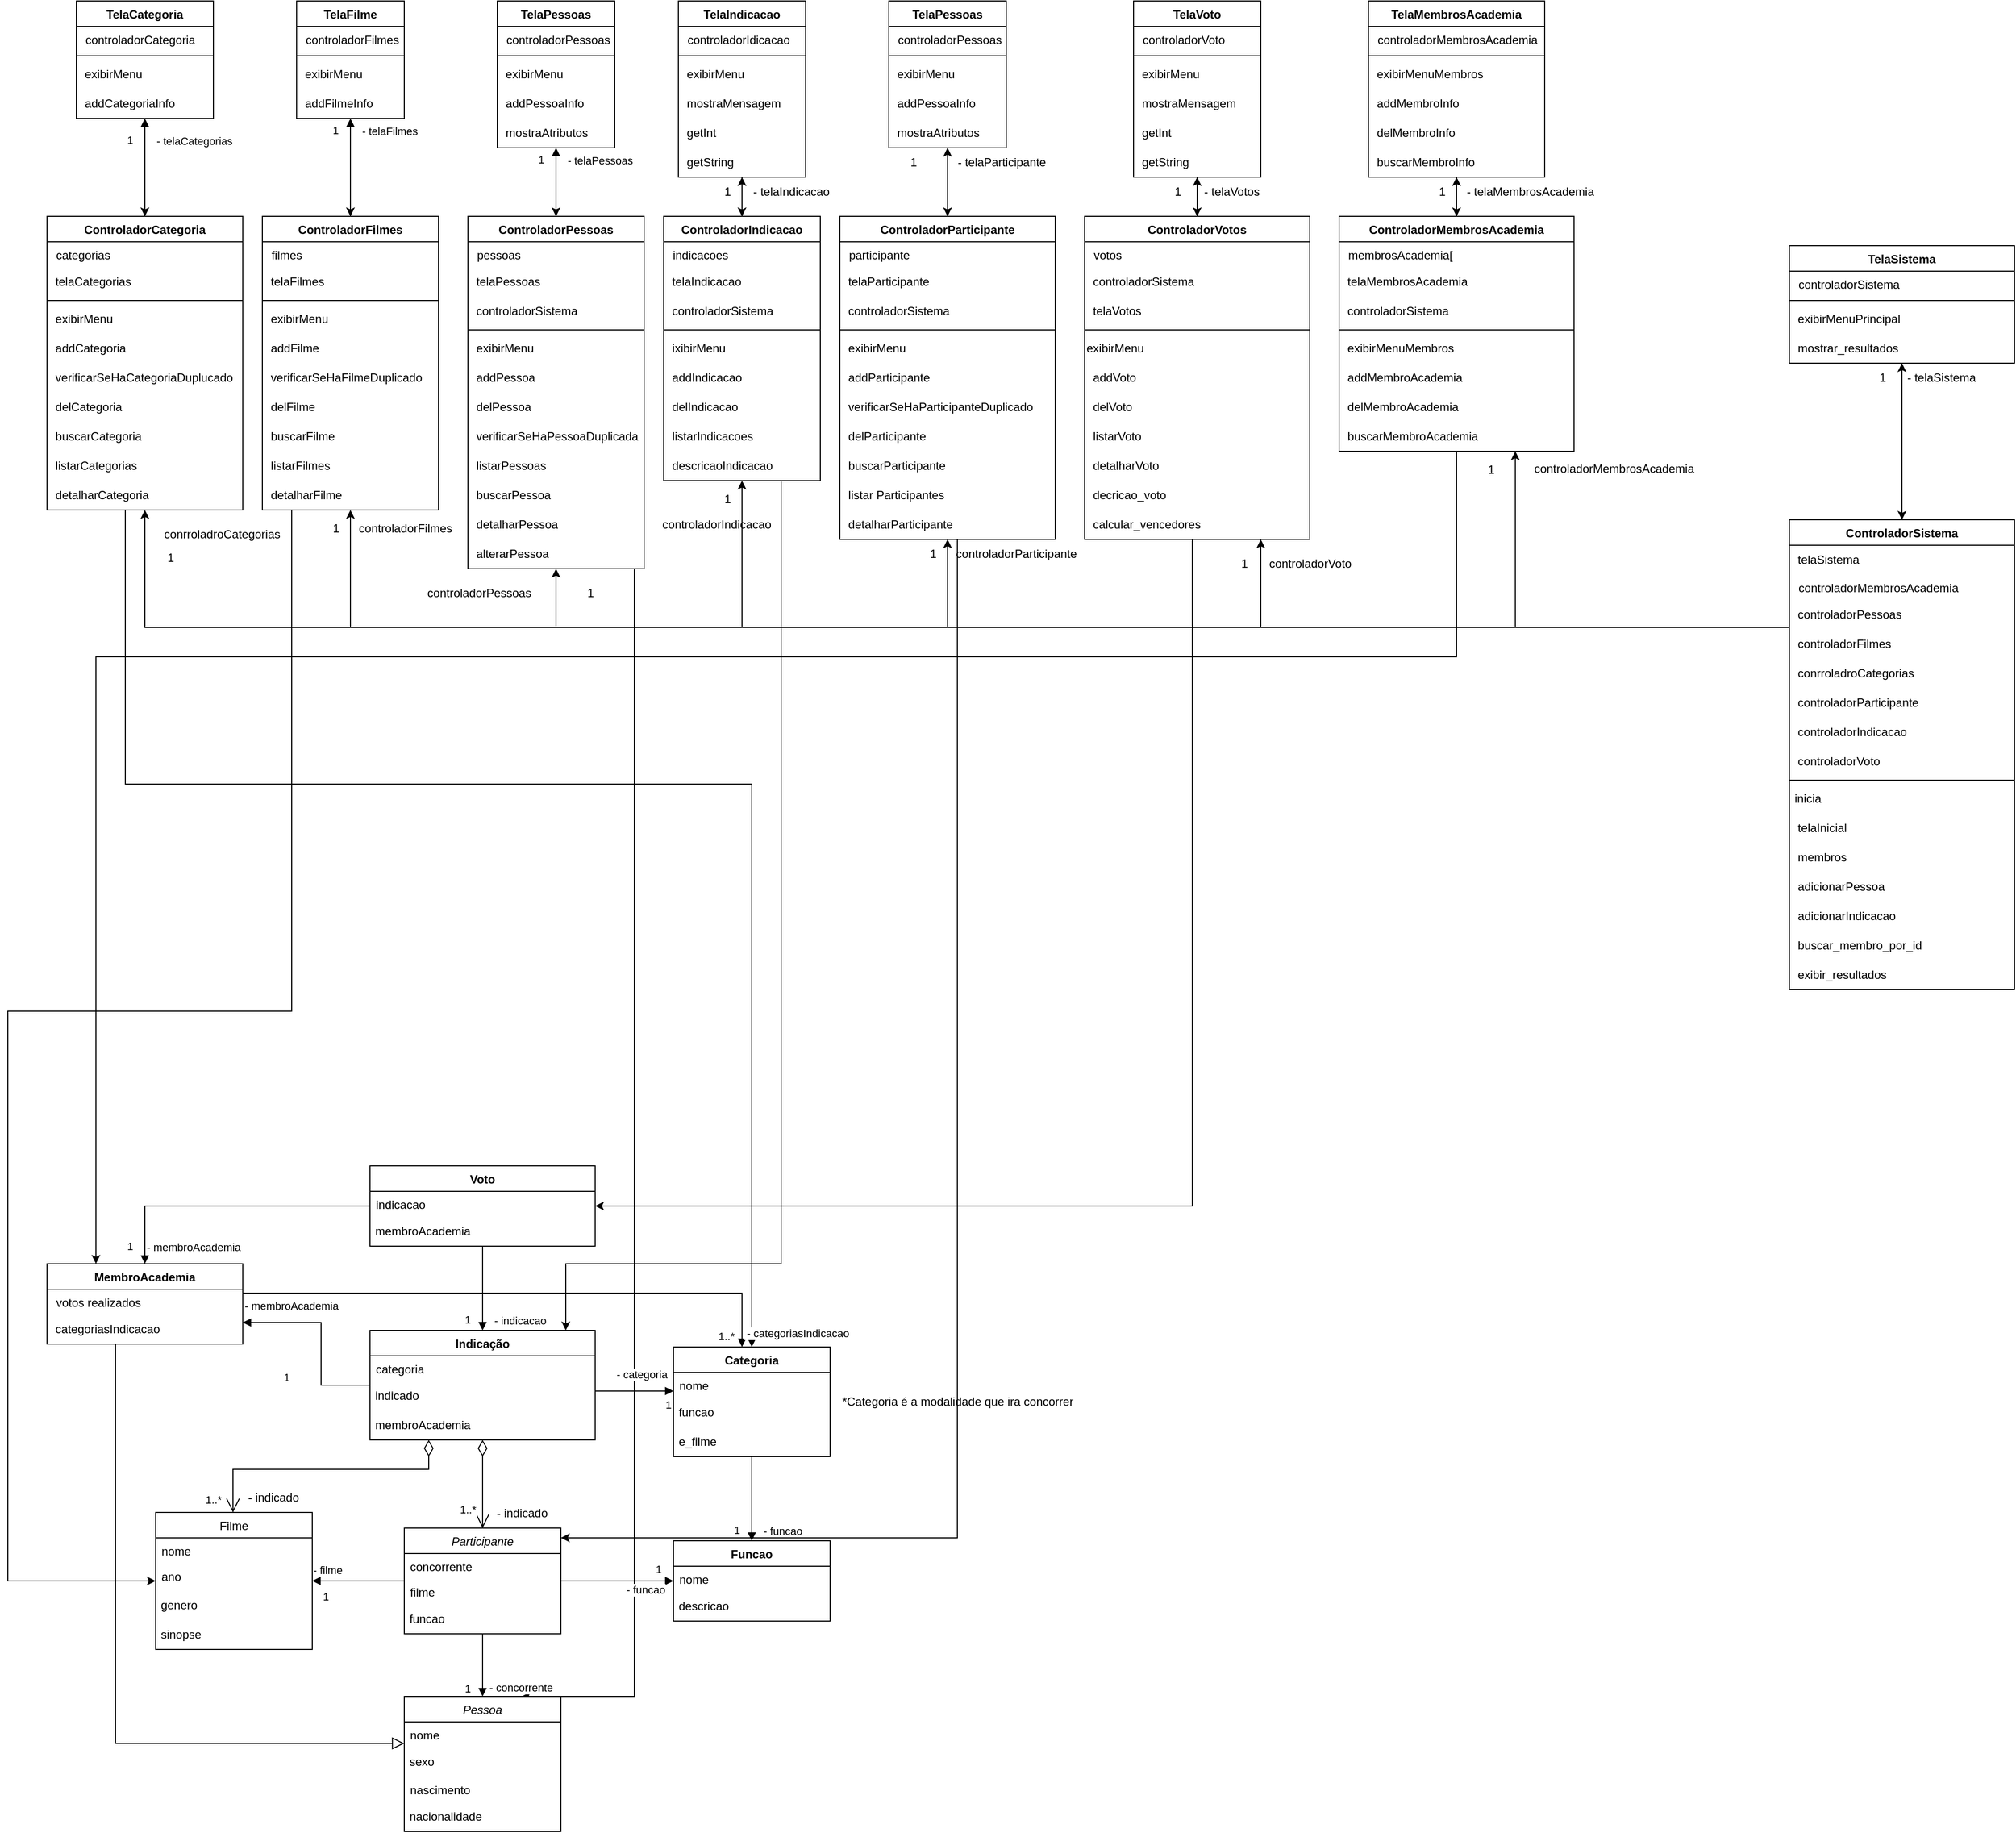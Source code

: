 <mxfile version="27.0.9">
  <diagram id="C5RBs43oDa-KdzZeNtuy" name="Page-1">
    <mxGraphModel dx="1238" dy="968" grid="1" gridSize="10" guides="1" tooltips="1" connect="1" arrows="1" fold="1" page="1" pageScale="1" pageWidth="827" pageHeight="1169" math="0" shadow="0">
      <root>
        <mxCell id="WIyWlLk6GJQsqaUBKTNV-0" />
        <mxCell id="WIyWlLk6GJQsqaUBKTNV-1" parent="WIyWlLk6GJQsqaUBKTNV-0" />
        <mxCell id="AAeGmCERdf5LK7Y13W8U-101" style="edgeStyle=orthogonalEdgeStyle;rounded=0;orthogonalLoop=1;jettySize=auto;html=1;entryX=0.75;entryY=0;entryDx=0;entryDy=0;" edge="1" parent="WIyWlLk6GJQsqaUBKTNV-1" source="9W1iwy_OAX4NTckHWpWj-81" target="84xN2-ixmyvOUwB_hC0d-7">
          <mxGeometry relative="1" as="geometry">
            <Array as="points">
              <mxPoint x="1460" y="1752" />
            </Array>
          </mxGeometry>
        </mxCell>
        <mxCell id="9W1iwy_OAX4NTckHWpWj-81" value="ControladorPessoas" style="swimlane;fontStyle=1;align=center;verticalAlign=top;childLayout=stackLayout;horizontal=1;startSize=26;horizontalStack=0;resizeParent=1;resizeParentMax=0;resizeLast=0;collapsible=1;marginBottom=0;whiteSpace=wrap;html=1;" parent="WIyWlLk6GJQsqaUBKTNV-1" vertex="1">
          <mxGeometry x="1290" y="240" width="180" height="360" as="geometry">
            <mxRectangle x="1620" y="280" width="150" height="30" as="alternateBounds" />
          </mxGeometry>
        </mxCell>
        <mxCell id="9W1iwy_OAX4NTckHWpWj-82" value="&amp;nbsp;pessoas" style="text;strokeColor=none;fillColor=none;align=left;verticalAlign=top;spacingLeft=4;spacingRight=4;overflow=hidden;rotatable=0;points=[[0,0.5],[1,0.5]];portConstraint=eastwest;whiteSpace=wrap;html=1;" parent="9W1iwy_OAX4NTckHWpWj-81" vertex="1">
          <mxGeometry y="26" width="180" height="26" as="geometry" />
        </mxCell>
        <mxCell id="YKyvO3gq6U2hfCJ5N-JU-4" value="&amp;nbsp; telaPessoas" style="text;html=1;align=left;verticalAlign=middle;resizable=0;points=[];autosize=1;strokeColor=none;fillColor=none;" parent="9W1iwy_OAX4NTckHWpWj-81" vertex="1">
          <mxGeometry y="52" width="180" height="30" as="geometry" />
        </mxCell>
        <mxCell id="YKyvO3gq6U2hfCJ5N-JU-5" value="&amp;nbsp; controladorSistema" style="text;html=1;align=left;verticalAlign=middle;resizable=0;points=[];autosize=1;strokeColor=none;fillColor=none;" parent="9W1iwy_OAX4NTckHWpWj-81" vertex="1">
          <mxGeometry y="82" width="180" height="30" as="geometry" />
        </mxCell>
        <mxCell id="tpw9YJ-Qu1VClV8peyNd-2" value="" style="line;strokeWidth=1;fillColor=none;align=left;verticalAlign=middle;spacingTop=-1;spacingLeft=3;spacingRight=3;rotatable=0;labelPosition=right;points=[];portConstraint=eastwest;strokeColor=inherit;" parent="9W1iwy_OAX4NTckHWpWj-81" vertex="1">
          <mxGeometry y="112" width="180" height="8" as="geometry" />
        </mxCell>
        <mxCell id="tpw9YJ-Qu1VClV8peyNd-1" value="&amp;nbsp; exibirMenu" style="text;html=1;align=left;verticalAlign=middle;resizable=0;points=[];autosize=1;strokeColor=none;fillColor=none;" parent="9W1iwy_OAX4NTckHWpWj-81" vertex="1">
          <mxGeometry y="120" width="180" height="30" as="geometry" />
        </mxCell>
        <mxCell id="tpw9YJ-Qu1VClV8peyNd-3" value="&amp;nbsp; addPessoa" style="text;html=1;align=left;verticalAlign=middle;resizable=0;points=[];autosize=1;strokeColor=none;fillColor=none;" parent="9W1iwy_OAX4NTckHWpWj-81" vertex="1">
          <mxGeometry y="150" width="180" height="30" as="geometry" />
        </mxCell>
        <mxCell id="tpw9YJ-Qu1VClV8peyNd-5" value="&amp;nbsp; delPessoa" style="text;html=1;align=left;verticalAlign=middle;resizable=0;points=[];autosize=1;strokeColor=none;fillColor=none;" parent="9W1iwy_OAX4NTckHWpWj-81" vertex="1">
          <mxGeometry y="180" width="180" height="30" as="geometry" />
        </mxCell>
        <mxCell id="tpw9YJ-Qu1VClV8peyNd-4" value="&amp;nbsp; verificarSeHaPessoaDuplicada" style="text;html=1;align=left;verticalAlign=middle;resizable=0;points=[];autosize=1;strokeColor=none;fillColor=none;" parent="9W1iwy_OAX4NTckHWpWj-81" vertex="1">
          <mxGeometry y="210" width="180" height="30" as="geometry" />
        </mxCell>
        <mxCell id="tpw9YJ-Qu1VClV8peyNd-7" value="&amp;nbsp; listarPessoas" style="text;html=1;align=left;verticalAlign=middle;resizable=0;points=[];autosize=1;strokeColor=none;fillColor=none;" parent="9W1iwy_OAX4NTckHWpWj-81" vertex="1">
          <mxGeometry y="240" width="180" height="30" as="geometry" />
        </mxCell>
        <mxCell id="tpw9YJ-Qu1VClV8peyNd-6" value="&amp;nbsp; buscarPessoa" style="text;html=1;align=left;verticalAlign=middle;resizable=0;points=[];autosize=1;strokeColor=none;fillColor=none;" parent="9W1iwy_OAX4NTckHWpWj-81" vertex="1">
          <mxGeometry y="270" width="180" height="30" as="geometry" />
        </mxCell>
        <mxCell id="tpw9YJ-Qu1VClV8peyNd-8" value="&amp;nbsp; detalharPessoa" style="text;html=1;align=left;verticalAlign=middle;resizable=0;points=[];autosize=1;strokeColor=none;fillColor=none;" parent="9W1iwy_OAX4NTckHWpWj-81" vertex="1">
          <mxGeometry y="300" width="180" height="30" as="geometry" />
        </mxCell>
        <mxCell id="tpw9YJ-Qu1VClV8peyNd-9" value="&amp;nbsp; alterarPessoa" style="text;html=1;align=left;verticalAlign=middle;resizable=0;points=[];autosize=1;strokeColor=none;fillColor=none;" parent="9W1iwy_OAX4NTckHWpWj-81" vertex="1">
          <mxGeometry y="330" width="180" height="30" as="geometry" />
        </mxCell>
        <mxCell id="AAeGmCERdf5LK7Y13W8U-100" style="edgeStyle=orthogonalEdgeStyle;rounded=0;orthogonalLoop=1;jettySize=auto;html=1;" edge="1" parent="WIyWlLk6GJQsqaUBKTNV-1" source="9W1iwy_OAX4NTckHWpWj-89" target="84xN2-ixmyvOUwB_hC0d-11">
          <mxGeometry relative="1" as="geometry">
            <Array as="points">
              <mxPoint x="1110" y="1052" />
              <mxPoint x="820" y="1052" />
              <mxPoint x="820" y="1634" />
            </Array>
          </mxGeometry>
        </mxCell>
        <mxCell id="9W1iwy_OAX4NTckHWpWj-89" value="ControladorFilmes" style="swimlane;fontStyle=1;align=center;verticalAlign=top;childLayout=stackLayout;horizontal=1;startSize=26;horizontalStack=0;resizeParent=1;resizeParentMax=0;resizeLast=0;collapsible=1;marginBottom=0;whiteSpace=wrap;html=1;" parent="WIyWlLk6GJQsqaUBKTNV-1" vertex="1">
          <mxGeometry x="1080" y="240" width="180" height="300" as="geometry">
            <mxRectangle x="1060" y="230" width="150" height="30" as="alternateBounds" />
          </mxGeometry>
        </mxCell>
        <mxCell id="9W1iwy_OAX4NTckHWpWj-90" value="&amp;nbsp;filmes" style="text;strokeColor=none;fillColor=none;align=left;verticalAlign=top;spacingLeft=4;spacingRight=4;overflow=hidden;rotatable=0;points=[[0,0.5],[1,0.5]];portConstraint=eastwest;whiteSpace=wrap;html=1;" parent="9W1iwy_OAX4NTckHWpWj-89" vertex="1">
          <mxGeometry y="26" width="180" height="26" as="geometry" />
        </mxCell>
        <mxCell id="tpw9YJ-Qu1VClV8peyNd-13" value="&amp;nbsp; telaFilmes" style="text;html=1;align=left;verticalAlign=middle;resizable=0;points=[];autosize=1;strokeColor=none;fillColor=none;" parent="9W1iwy_OAX4NTckHWpWj-89" vertex="1">
          <mxGeometry y="52" width="180" height="30" as="geometry" />
        </mxCell>
        <mxCell id="tpw9YJ-Qu1VClV8peyNd-14" value="" style="line;strokeWidth=1;fillColor=none;align=left;verticalAlign=middle;spacingTop=-1;spacingLeft=3;spacingRight=3;rotatable=0;labelPosition=right;points=[];portConstraint=eastwest;strokeColor=inherit;" parent="9W1iwy_OAX4NTckHWpWj-89" vertex="1">
          <mxGeometry y="82" width="180" height="8" as="geometry" />
        </mxCell>
        <mxCell id="tpw9YJ-Qu1VClV8peyNd-28" value="&amp;nbsp; exibirMenu" style="text;html=1;align=left;verticalAlign=middle;resizable=0;points=[];autosize=1;strokeColor=none;fillColor=none;" parent="9W1iwy_OAX4NTckHWpWj-89" vertex="1">
          <mxGeometry y="90" width="180" height="30" as="geometry" />
        </mxCell>
        <mxCell id="tpw9YJ-Qu1VClV8peyNd-15" value="&amp;nbsp; addFilme" style="text;html=1;align=left;verticalAlign=middle;resizable=0;points=[];autosize=1;strokeColor=none;fillColor=none;" parent="9W1iwy_OAX4NTckHWpWj-89" vertex="1">
          <mxGeometry y="120" width="180" height="30" as="geometry" />
        </mxCell>
        <mxCell id="tpw9YJ-Qu1VClV8peyNd-27" value="&amp;nbsp; verificarSeHaFilmeDuplicado" style="text;html=1;align=left;verticalAlign=middle;resizable=0;points=[];autosize=1;strokeColor=none;fillColor=none;" parent="9W1iwy_OAX4NTckHWpWj-89" vertex="1">
          <mxGeometry y="150" width="180" height="30" as="geometry" />
        </mxCell>
        <mxCell id="tpw9YJ-Qu1VClV8peyNd-16" value="&amp;nbsp; delFilme" style="text;html=1;align=left;verticalAlign=middle;resizable=0;points=[];autosize=1;strokeColor=none;fillColor=none;" parent="9W1iwy_OAX4NTckHWpWj-89" vertex="1">
          <mxGeometry y="180" width="180" height="30" as="geometry" />
        </mxCell>
        <mxCell id="tpw9YJ-Qu1VClV8peyNd-17" value="&amp;nbsp; buscarFilme" style="text;html=1;align=left;verticalAlign=middle;resizable=0;points=[];autosize=1;strokeColor=none;fillColor=none;" parent="9W1iwy_OAX4NTckHWpWj-89" vertex="1">
          <mxGeometry y="210" width="180" height="30" as="geometry" />
        </mxCell>
        <mxCell id="tpw9YJ-Qu1VClV8peyNd-25" value="&amp;nbsp; listarFilmes" style="text;html=1;align=left;verticalAlign=middle;resizable=0;points=[];autosize=1;strokeColor=none;fillColor=none;" parent="9W1iwy_OAX4NTckHWpWj-89" vertex="1">
          <mxGeometry y="240" width="180" height="30" as="geometry" />
        </mxCell>
        <mxCell id="tpw9YJ-Qu1VClV8peyNd-18" value="&amp;nbsp; detalharFilme" style="text;html=1;align=left;verticalAlign=middle;resizable=0;points=[];autosize=1;strokeColor=none;fillColor=none;" parent="9W1iwy_OAX4NTckHWpWj-89" vertex="1">
          <mxGeometry y="270" width="180" height="30" as="geometry" />
        </mxCell>
        <mxCell id="AAeGmCERdf5LK7Y13W8U-99" style="edgeStyle=orthogonalEdgeStyle;rounded=0;orthogonalLoop=1;jettySize=auto;html=1;" edge="1" parent="WIyWlLk6GJQsqaUBKTNV-1" source="9W1iwy_OAX4NTckHWpWj-91" target="84xN2-ixmyvOUwB_hC0d-30">
          <mxGeometry relative="1" as="geometry">
            <Array as="points">
              <mxPoint x="940" y="820" />
              <mxPoint x="1580" y="820" />
            </Array>
          </mxGeometry>
        </mxCell>
        <mxCell id="9W1iwy_OAX4NTckHWpWj-91" value="ControladorCategoria" style="swimlane;fontStyle=1;align=center;verticalAlign=top;childLayout=stackLayout;horizontal=1;startSize=26;horizontalStack=0;resizeParent=1;resizeParentMax=0;resizeLast=0;collapsible=1;marginBottom=0;whiteSpace=wrap;html=1;" parent="WIyWlLk6GJQsqaUBKTNV-1" vertex="1">
          <mxGeometry x="860" y="240" width="200" height="300" as="geometry">
            <mxRectangle x="920" y="310" width="150" height="30" as="alternateBounds" />
          </mxGeometry>
        </mxCell>
        <mxCell id="9W1iwy_OAX4NTckHWpWj-92" value="&amp;nbsp;categorias" style="text;strokeColor=none;fillColor=none;align=left;verticalAlign=top;spacingLeft=4;spacingRight=4;overflow=hidden;rotatable=0;points=[[0,0.5],[1,0.5]];portConstraint=eastwest;whiteSpace=wrap;html=1;" parent="9W1iwy_OAX4NTckHWpWj-91" vertex="1">
          <mxGeometry y="26" width="200" height="26" as="geometry" />
        </mxCell>
        <mxCell id="ElfqUVGlG9DmUAUdj6ou-38" value="&amp;nbsp; telaCategorias" style="text;html=1;align=left;verticalAlign=middle;resizable=0;points=[];autosize=1;strokeColor=none;fillColor=none;" parent="9W1iwy_OAX4NTckHWpWj-91" vertex="1">
          <mxGeometry y="52" width="200" height="30" as="geometry" />
        </mxCell>
        <mxCell id="y56MGoeqzhuSRg1s8rFU-12" value="" style="line;strokeWidth=1;fillColor=none;align=left;verticalAlign=middle;spacingTop=-1;spacingLeft=3;spacingRight=3;rotatable=0;labelPosition=right;points=[];portConstraint=eastwest;strokeColor=inherit;" parent="9W1iwy_OAX4NTckHWpWj-91" vertex="1">
          <mxGeometry y="82" width="200" height="8" as="geometry" />
        </mxCell>
        <mxCell id="y56MGoeqzhuSRg1s8rFU-13" value="&amp;nbsp; exibirMenu" style="text;html=1;align=left;verticalAlign=middle;resizable=0;points=[];autosize=1;strokeColor=none;fillColor=none;" parent="9W1iwy_OAX4NTckHWpWj-91" vertex="1">
          <mxGeometry y="90" width="200" height="30" as="geometry" />
        </mxCell>
        <mxCell id="y56MGoeqzhuSRg1s8rFU-14" value="&amp;nbsp; addCategoria" style="text;html=1;align=left;verticalAlign=middle;resizable=0;points=[];autosize=1;strokeColor=none;fillColor=none;" parent="9W1iwy_OAX4NTckHWpWj-91" vertex="1">
          <mxGeometry y="120" width="200" height="30" as="geometry" />
        </mxCell>
        <mxCell id="y56MGoeqzhuSRg1s8rFU-17" value="&amp;nbsp; verificarSeHaCategoriaDuplucado" style="text;html=1;align=left;verticalAlign=middle;resizable=0;points=[];autosize=1;strokeColor=none;fillColor=none;" parent="9W1iwy_OAX4NTckHWpWj-91" vertex="1">
          <mxGeometry y="150" width="200" height="30" as="geometry" />
        </mxCell>
        <mxCell id="y56MGoeqzhuSRg1s8rFU-15" value="&amp;nbsp; delCategoria" style="text;html=1;align=left;verticalAlign=middle;resizable=0;points=[];autosize=1;strokeColor=none;fillColor=none;" parent="9W1iwy_OAX4NTckHWpWj-91" vertex="1">
          <mxGeometry y="180" width="200" height="30" as="geometry" />
        </mxCell>
        <mxCell id="y56MGoeqzhuSRg1s8rFU-16" value="&amp;nbsp; buscarCategoria" style="text;html=1;align=left;verticalAlign=middle;resizable=0;points=[];autosize=1;strokeColor=none;fillColor=none;" parent="9W1iwy_OAX4NTckHWpWj-91" vertex="1">
          <mxGeometry y="210" width="200" height="30" as="geometry" />
        </mxCell>
        <mxCell id="y56MGoeqzhuSRg1s8rFU-19" value="&amp;nbsp; listarCategorias" style="text;html=1;align=left;verticalAlign=middle;resizable=0;points=[];autosize=1;strokeColor=none;fillColor=none;" parent="9W1iwy_OAX4NTckHWpWj-91" vertex="1">
          <mxGeometry y="240" width="200" height="30" as="geometry" />
        </mxCell>
        <mxCell id="y56MGoeqzhuSRg1s8rFU-20" value="&amp;nbsp; detalharCategoria" style="text;html=1;align=left;verticalAlign=middle;resizable=0;points=[];autosize=1;strokeColor=none;fillColor=none;" parent="9W1iwy_OAX4NTckHWpWj-91" vertex="1">
          <mxGeometry y="270" width="200" height="30" as="geometry" />
        </mxCell>
        <mxCell id="AAeGmCERdf5LK7Y13W8U-13" style="edgeStyle=orthogonalEdgeStyle;rounded=0;orthogonalLoop=1;jettySize=auto;html=1;" edge="1" parent="WIyWlLk6GJQsqaUBKTNV-1" source="9W1iwy_OAX4NTckHWpWj-93" target="AAeGmCERdf5LK7Y13W8U-6">
          <mxGeometry relative="1" as="geometry" />
        </mxCell>
        <mxCell id="AAeGmCERdf5LK7Y13W8U-102" style="edgeStyle=orthogonalEdgeStyle;rounded=0;orthogonalLoop=1;jettySize=auto;html=1;" edge="1" parent="WIyWlLk6GJQsqaUBKTNV-1" source="9W1iwy_OAX4NTckHWpWj-93" target="84xN2-ixmyvOUwB_hC0d-26">
          <mxGeometry relative="1" as="geometry">
            <Array as="points">
              <mxPoint x="1610" y="1310" />
              <mxPoint x="1390" y="1310" />
            </Array>
          </mxGeometry>
        </mxCell>
        <mxCell id="9W1iwy_OAX4NTckHWpWj-93" value="ControladorIndicacao" style="swimlane;fontStyle=1;align=center;verticalAlign=top;childLayout=stackLayout;horizontal=1;startSize=26;horizontalStack=0;resizeParent=1;resizeParentMax=0;resizeLast=0;collapsible=1;marginBottom=0;whiteSpace=wrap;html=1;" parent="WIyWlLk6GJQsqaUBKTNV-1" vertex="1">
          <mxGeometry x="1490" y="240" width="160" height="270" as="geometry">
            <mxRectangle x="1490" y="240" width="150" height="30" as="alternateBounds" />
          </mxGeometry>
        </mxCell>
        <mxCell id="9W1iwy_OAX4NTckHWpWj-94" value="&amp;nbsp;indicacoes" style="text;strokeColor=none;fillColor=none;align=left;verticalAlign=top;spacingLeft=4;spacingRight=4;overflow=hidden;rotatable=0;points=[[0,0.5],[1,0.5]];portConstraint=eastwest;whiteSpace=wrap;html=1;" parent="9W1iwy_OAX4NTckHWpWj-93" vertex="1">
          <mxGeometry y="26" width="160" height="26" as="geometry" />
        </mxCell>
        <mxCell id="AAeGmCERdf5LK7Y13W8U-0" value="&amp;nbsp; telaIndicacao" style="text;html=1;align=left;verticalAlign=middle;resizable=0;points=[];autosize=1;strokeColor=none;fillColor=none;" vertex="1" parent="9W1iwy_OAX4NTckHWpWj-93">
          <mxGeometry y="52" width="160" height="30" as="geometry" />
        </mxCell>
        <mxCell id="AAeGmCERdf5LK7Y13W8U-2" value="&amp;nbsp; controladorSistema" style="text;html=1;align=left;verticalAlign=middle;resizable=0;points=[];autosize=1;strokeColor=none;fillColor=none;" vertex="1" parent="9W1iwy_OAX4NTckHWpWj-93">
          <mxGeometry y="82" width="160" height="30" as="geometry" />
        </mxCell>
        <mxCell id="AAeGmCERdf5LK7Y13W8U-37" value="" style="line;strokeWidth=1;fillColor=none;align=left;verticalAlign=middle;spacingTop=-1;spacingLeft=3;spacingRight=3;rotatable=0;labelPosition=right;points=[];portConstraint=eastwest;strokeColor=inherit;" vertex="1" parent="9W1iwy_OAX4NTckHWpWj-93">
          <mxGeometry y="112" width="160" height="8" as="geometry" />
        </mxCell>
        <mxCell id="AAeGmCERdf5LK7Y13W8U-36" value="&amp;nbsp; ixibirMenu" style="text;html=1;align=left;verticalAlign=middle;resizable=0;points=[];autosize=1;strokeColor=none;fillColor=none;" vertex="1" parent="9W1iwy_OAX4NTckHWpWj-93">
          <mxGeometry y="120" width="160" height="30" as="geometry" />
        </mxCell>
        <mxCell id="AAeGmCERdf5LK7Y13W8U-38" value="&amp;nbsp; addIndicacao" style="text;html=1;align=left;verticalAlign=middle;resizable=0;points=[];autosize=1;strokeColor=none;fillColor=none;" vertex="1" parent="9W1iwy_OAX4NTckHWpWj-93">
          <mxGeometry y="150" width="160" height="30" as="geometry" />
        </mxCell>
        <mxCell id="AAeGmCERdf5LK7Y13W8U-39" value="&amp;nbsp; delIndicacao" style="text;html=1;align=left;verticalAlign=middle;resizable=0;points=[];autosize=1;strokeColor=none;fillColor=none;" vertex="1" parent="9W1iwy_OAX4NTckHWpWj-93">
          <mxGeometry y="180" width="160" height="30" as="geometry" />
        </mxCell>
        <mxCell id="AAeGmCERdf5LK7Y13W8U-40" value="&amp;nbsp; listarIndicacoes" style="text;html=1;align=left;verticalAlign=middle;resizable=0;points=[];autosize=1;strokeColor=none;fillColor=none;" vertex="1" parent="9W1iwy_OAX4NTckHWpWj-93">
          <mxGeometry y="210" width="160" height="30" as="geometry" />
        </mxCell>
        <mxCell id="AAeGmCERdf5LK7Y13W8U-41" value="&amp;nbsp; descricaoIndicacao" style="text;html=1;align=left;verticalAlign=middle;resizable=0;points=[];autosize=1;strokeColor=none;fillColor=none;" vertex="1" parent="9W1iwy_OAX4NTckHWpWj-93">
          <mxGeometry y="240" width="160" height="30" as="geometry" />
        </mxCell>
        <mxCell id="84xN2-ixmyvOUwB_hC0d-70" style="edgeStyle=orthogonalEdgeStyle;rounded=0;orthogonalLoop=1;jettySize=auto;html=1;" parent="WIyWlLk6GJQsqaUBKTNV-1" source="9W1iwy_OAX4NTckHWpWj-97" target="84xN2-ixmyvOUwB_hC0d-68" edge="1">
          <mxGeometry relative="1" as="geometry" />
        </mxCell>
        <mxCell id="AAeGmCERdf5LK7Y13W8U-105" style="edgeStyle=orthogonalEdgeStyle;rounded=0;orthogonalLoop=1;jettySize=auto;html=1;" edge="1" parent="WIyWlLk6GJQsqaUBKTNV-1" source="9W1iwy_OAX4NTckHWpWj-97" target="84xN2-ixmyvOUwB_hC0d-21">
          <mxGeometry relative="1" as="geometry">
            <mxPoint x="1240" y="1130.667" as="targetPoint" />
            <Array as="points">
              <mxPoint x="2300" y="690" />
              <mxPoint x="910" y="690" />
            </Array>
          </mxGeometry>
        </mxCell>
        <mxCell id="9W1iwy_OAX4NTckHWpWj-97" value="ControladorMembrosAcademia" style="swimlane;fontStyle=1;align=center;verticalAlign=top;childLayout=stackLayout;horizontal=1;startSize=26;horizontalStack=0;resizeParent=1;resizeParentMax=0;resizeLast=0;collapsible=1;marginBottom=0;whiteSpace=wrap;html=1;" parent="WIyWlLk6GJQsqaUBKTNV-1" vertex="1">
          <mxGeometry x="2180" y="240" width="240" height="240" as="geometry">
            <mxRectangle x="70" y="1133" width="210" height="30" as="alternateBounds" />
          </mxGeometry>
        </mxCell>
        <mxCell id="9W1iwy_OAX4NTckHWpWj-98" value="&amp;nbsp;membrosAcademia[" style="text;strokeColor=none;fillColor=none;align=left;verticalAlign=top;spacingLeft=4;spacingRight=4;overflow=hidden;rotatable=0;points=[[0,0.5],[1,0.5]];portConstraint=eastwest;whiteSpace=wrap;html=1;" parent="9W1iwy_OAX4NTckHWpWj-97" vertex="1">
          <mxGeometry y="26" width="240" height="26" as="geometry" />
        </mxCell>
        <mxCell id="84xN2-ixmyvOUwB_hC0d-72" value="&amp;nbsp; telaMembrosAcademia" style="text;html=1;align=left;verticalAlign=middle;resizable=0;points=[];autosize=1;strokeColor=none;fillColor=none;" parent="9W1iwy_OAX4NTckHWpWj-97" vertex="1">
          <mxGeometry y="52" width="240" height="30" as="geometry" />
        </mxCell>
        <mxCell id="84xN2-ixmyvOUwB_hC0d-2" value="&amp;nbsp; controladorSistema" style="text;html=1;align=left;verticalAlign=middle;resizable=0;points=[];autosize=1;strokeColor=none;fillColor=none;" parent="9W1iwy_OAX4NTckHWpWj-97" vertex="1">
          <mxGeometry y="82" width="240" height="30" as="geometry" />
        </mxCell>
        <mxCell id="84xN2-ixmyvOUwB_hC0d-3" value="" style="line;strokeWidth=1;fillColor=none;align=left;verticalAlign=middle;spacingTop=-1;spacingLeft=3;spacingRight=3;rotatable=0;labelPosition=right;points=[];portConstraint=eastwest;strokeColor=inherit;" parent="9W1iwy_OAX4NTckHWpWj-97" vertex="1">
          <mxGeometry y="112" width="240" height="8" as="geometry" />
        </mxCell>
        <mxCell id="84xN2-ixmyvOUwB_hC0d-73" value="&amp;nbsp; exibirMenuMembros" style="text;html=1;align=left;verticalAlign=middle;resizable=0;points=[];autosize=1;strokeColor=none;fillColor=none;" parent="9W1iwy_OAX4NTckHWpWj-97" vertex="1">
          <mxGeometry y="120" width="240" height="30" as="geometry" />
        </mxCell>
        <mxCell id="84xN2-ixmyvOUwB_hC0d-4" value="&amp;nbsp; addMembroAcademia" style="text;html=1;align=left;verticalAlign=middle;resizable=0;points=[];autosize=1;strokeColor=none;fillColor=none;" parent="9W1iwy_OAX4NTckHWpWj-97" vertex="1">
          <mxGeometry y="150" width="240" height="30" as="geometry" />
        </mxCell>
        <mxCell id="84xN2-ixmyvOUwB_hC0d-5" value="&amp;nbsp; delMembroAcademia" style="text;html=1;align=left;verticalAlign=middle;resizable=0;points=[];autosize=1;strokeColor=none;fillColor=none;" parent="9W1iwy_OAX4NTckHWpWj-97" vertex="1">
          <mxGeometry y="180" width="240" height="30" as="geometry" />
        </mxCell>
        <mxCell id="84xN2-ixmyvOUwB_hC0d-6" value="&amp;nbsp; buscarMembroAcademia" style="text;html=1;align=left;verticalAlign=middle;resizable=0;points=[];autosize=1;strokeColor=none;fillColor=none;" parent="9W1iwy_OAX4NTckHWpWj-97" vertex="1">
          <mxGeometry y="210" width="240" height="30" as="geometry" />
        </mxCell>
        <mxCell id="AAeGmCERdf5LK7Y13W8U-90" style="edgeStyle=orthogonalEdgeStyle;rounded=0;orthogonalLoop=1;jettySize=auto;html=1;" edge="1" parent="WIyWlLk6GJQsqaUBKTNV-1" source="84xN2-ixmyvOUwB_hC0d-0" target="84xN2-ixmyvOUwB_hC0d-61">
          <mxGeometry relative="1" as="geometry" />
        </mxCell>
        <mxCell id="AAeGmCERdf5LK7Y13W8U-116" style="edgeStyle=orthogonalEdgeStyle;rounded=0;orthogonalLoop=1;jettySize=auto;html=1;" edge="1" parent="WIyWlLk6GJQsqaUBKTNV-1" source="84xN2-ixmyvOUwB_hC0d-0" target="9W1iwy_OAX4NTckHWpWj-97">
          <mxGeometry relative="1" as="geometry">
            <Array as="points">
              <mxPoint x="2360" y="660" />
            </Array>
          </mxGeometry>
        </mxCell>
        <mxCell id="AAeGmCERdf5LK7Y13W8U-117" style="edgeStyle=orthogonalEdgeStyle;rounded=0;orthogonalLoop=1;jettySize=auto;html=1;" edge="1" parent="WIyWlLk6GJQsqaUBKTNV-1" source="84xN2-ixmyvOUwB_hC0d-0" target="y56MGoeqzhuSRg1s8rFU-28">
          <mxGeometry relative="1" as="geometry">
            <Array as="points">
              <mxPoint x="2100" y="660" />
            </Array>
          </mxGeometry>
        </mxCell>
        <mxCell id="AAeGmCERdf5LK7Y13W8U-118" style="edgeStyle=orthogonalEdgeStyle;rounded=0;orthogonalLoop=1;jettySize=auto;html=1;" edge="1" parent="WIyWlLk6GJQsqaUBKTNV-1" source="84xN2-ixmyvOUwB_hC0d-0" target="AAeGmCERdf5LK7Y13W8U-3">
          <mxGeometry relative="1" as="geometry">
            <Array as="points">
              <mxPoint x="1780" y="660" />
            </Array>
          </mxGeometry>
        </mxCell>
        <mxCell id="AAeGmCERdf5LK7Y13W8U-119" style="edgeStyle=orthogonalEdgeStyle;rounded=0;orthogonalLoop=1;jettySize=auto;html=1;" edge="1" parent="WIyWlLk6GJQsqaUBKTNV-1" source="84xN2-ixmyvOUwB_hC0d-0" target="9W1iwy_OAX4NTckHWpWj-93">
          <mxGeometry relative="1" as="geometry">
            <Array as="points">
              <mxPoint x="1570" y="660" />
            </Array>
          </mxGeometry>
        </mxCell>
        <mxCell id="AAeGmCERdf5LK7Y13W8U-120" style="edgeStyle=orthogonalEdgeStyle;rounded=0;orthogonalLoop=1;jettySize=auto;html=1;" edge="1" parent="WIyWlLk6GJQsqaUBKTNV-1" source="84xN2-ixmyvOUwB_hC0d-0" target="9W1iwy_OAX4NTckHWpWj-81">
          <mxGeometry relative="1" as="geometry">
            <Array as="points">
              <mxPoint x="1380" y="660" />
            </Array>
          </mxGeometry>
        </mxCell>
        <mxCell id="AAeGmCERdf5LK7Y13W8U-121" style="edgeStyle=orthogonalEdgeStyle;rounded=0;orthogonalLoop=1;jettySize=auto;html=1;" edge="1" parent="WIyWlLk6GJQsqaUBKTNV-1" source="84xN2-ixmyvOUwB_hC0d-0" target="9W1iwy_OAX4NTckHWpWj-89">
          <mxGeometry relative="1" as="geometry">
            <Array as="points">
              <mxPoint x="1170" y="660" />
            </Array>
          </mxGeometry>
        </mxCell>
        <mxCell id="AAeGmCERdf5LK7Y13W8U-122" style="edgeStyle=orthogonalEdgeStyle;rounded=0;orthogonalLoop=1;jettySize=auto;html=1;" edge="1" parent="WIyWlLk6GJQsqaUBKTNV-1" source="84xN2-ixmyvOUwB_hC0d-0" target="9W1iwy_OAX4NTckHWpWj-91">
          <mxGeometry relative="1" as="geometry">
            <mxPoint x="1250" y="770" as="targetPoint" />
            <Array as="points">
              <mxPoint x="960" y="660" />
            </Array>
          </mxGeometry>
        </mxCell>
        <mxCell id="84xN2-ixmyvOUwB_hC0d-0" value="ControladorSistema" style="swimlane;fontStyle=1;align=center;verticalAlign=top;childLayout=stackLayout;horizontal=1;startSize=26;horizontalStack=0;resizeParent=1;resizeParentMax=0;resizeLast=0;collapsible=1;marginBottom=0;whiteSpace=wrap;html=1;" parent="WIyWlLk6GJQsqaUBKTNV-1" vertex="1">
          <mxGeometry x="2640" y="550" width="230" height="480" as="geometry">
            <mxRectangle x="510" y="1208" width="150" height="30" as="alternateBounds" />
          </mxGeometry>
        </mxCell>
        <mxCell id="84xN2-ixmyvOUwB_hC0d-65" value="&amp;nbsp; telaSistema" style="text;html=1;align=left;verticalAlign=middle;resizable=0;points=[];autosize=1;strokeColor=none;fillColor=none;" parent="84xN2-ixmyvOUwB_hC0d-0" vertex="1">
          <mxGeometry y="26" width="230" height="30" as="geometry" />
        </mxCell>
        <mxCell id="84xN2-ixmyvOUwB_hC0d-1" value="&amp;nbsp;controladorMembrosAcademia" style="text;strokeColor=none;fillColor=none;align=left;verticalAlign=top;spacingLeft=4;spacingRight=4;overflow=hidden;rotatable=0;points=[[0,0.5],[1,0.5]];portConstraint=eastwest;whiteSpace=wrap;html=1;" parent="84xN2-ixmyvOUwB_hC0d-0" vertex="1">
          <mxGeometry y="56" width="230" height="26" as="geometry" />
        </mxCell>
        <mxCell id="84xN2-ixmyvOUwB_hC0d-55" value="&amp;nbsp; controladorPessoas" style="text;html=1;align=left;verticalAlign=middle;resizable=0;points=[];autosize=1;strokeColor=none;fillColor=none;" parent="84xN2-ixmyvOUwB_hC0d-0" vertex="1">
          <mxGeometry y="82" width="230" height="30" as="geometry" />
        </mxCell>
        <mxCell id="AAeGmCERdf5LK7Y13W8U-124" value="&amp;nbsp; controladorFilmes" style="text;html=1;align=left;verticalAlign=middle;resizable=0;points=[];autosize=1;strokeColor=none;fillColor=none;" vertex="1" parent="84xN2-ixmyvOUwB_hC0d-0">
          <mxGeometry y="112" width="230" height="30" as="geometry" />
        </mxCell>
        <mxCell id="AAeGmCERdf5LK7Y13W8U-126" value="&amp;nbsp; conrroladroCategorias" style="text;html=1;align=left;verticalAlign=middle;resizable=0;points=[];autosize=1;strokeColor=none;fillColor=none;" vertex="1" parent="84xN2-ixmyvOUwB_hC0d-0">
          <mxGeometry y="142" width="230" height="30" as="geometry" />
        </mxCell>
        <mxCell id="AAeGmCERdf5LK7Y13W8U-127" value="&amp;nbsp; controladorParticipante" style="text;html=1;align=left;verticalAlign=middle;resizable=0;points=[];autosize=1;strokeColor=none;fillColor=none;" vertex="1" parent="84xN2-ixmyvOUwB_hC0d-0">
          <mxGeometry y="172" width="230" height="30" as="geometry" />
        </mxCell>
        <mxCell id="AAeGmCERdf5LK7Y13W8U-128" value="&amp;nbsp; controladorIndicacao" style="text;html=1;align=left;verticalAlign=middle;resizable=0;points=[];autosize=1;strokeColor=none;fillColor=none;" vertex="1" parent="84xN2-ixmyvOUwB_hC0d-0">
          <mxGeometry y="202" width="230" height="30" as="geometry" />
        </mxCell>
        <mxCell id="AAeGmCERdf5LK7Y13W8U-130" value="&amp;nbsp; controladorVoto" style="text;html=1;align=left;verticalAlign=middle;resizable=0;points=[];autosize=1;strokeColor=none;fillColor=none;" vertex="1" parent="84xN2-ixmyvOUwB_hC0d-0">
          <mxGeometry y="232" width="230" height="30" as="geometry" />
        </mxCell>
        <mxCell id="84xN2-ixmyvOUwB_hC0d-79" value="" style="line;strokeWidth=1;fillColor=none;align=left;verticalAlign=middle;spacingTop=-1;spacingLeft=3;spacingRight=3;rotatable=0;labelPosition=right;points=[];portConstraint=eastwest;strokeColor=inherit;" parent="84xN2-ixmyvOUwB_hC0d-0" vertex="1">
          <mxGeometry y="262" width="230" height="8" as="geometry" />
        </mxCell>
        <mxCell id="84xN2-ixmyvOUwB_hC0d-81" value="&amp;nbsp;inicia" style="text;html=1;align=left;verticalAlign=middle;resizable=0;points=[];autosize=1;strokeColor=none;fillColor=none;" parent="84xN2-ixmyvOUwB_hC0d-0" vertex="1">
          <mxGeometry y="270" width="230" height="30" as="geometry" />
        </mxCell>
        <mxCell id="84xN2-ixmyvOUwB_hC0d-82" value="&amp;nbsp; telaInicial" style="text;html=1;align=left;verticalAlign=middle;resizable=0;points=[];autosize=1;strokeColor=none;fillColor=none;" parent="84xN2-ixmyvOUwB_hC0d-0" vertex="1">
          <mxGeometry y="300" width="230" height="30" as="geometry" />
        </mxCell>
        <mxCell id="84xN2-ixmyvOUwB_hC0d-83" value="&amp;nbsp; membros" style="text;html=1;align=left;verticalAlign=middle;resizable=0;points=[];autosize=1;strokeColor=none;fillColor=none;" parent="84xN2-ixmyvOUwB_hC0d-0" vertex="1">
          <mxGeometry y="330" width="230" height="30" as="geometry" />
        </mxCell>
        <mxCell id="AAeGmCERdf5LK7Y13W8U-131" value="&amp;nbsp; adicionarPessoa" style="text;html=1;align=left;verticalAlign=middle;resizable=0;points=[];autosize=1;strokeColor=none;fillColor=none;" vertex="1" parent="84xN2-ixmyvOUwB_hC0d-0">
          <mxGeometry y="360" width="230" height="30" as="geometry" />
        </mxCell>
        <mxCell id="AAeGmCERdf5LK7Y13W8U-133" value="&amp;nbsp; adicionarIndicacao" style="text;html=1;align=left;verticalAlign=middle;resizable=0;points=[];autosize=1;strokeColor=none;fillColor=none;" vertex="1" parent="84xN2-ixmyvOUwB_hC0d-0">
          <mxGeometry y="390" width="230" height="30" as="geometry" />
        </mxCell>
        <mxCell id="AAeGmCERdf5LK7Y13W8U-134" value="&amp;nbsp; buscar_membro_por_id" style="text;html=1;align=left;verticalAlign=middle;resizable=0;points=[];autosize=1;strokeColor=none;fillColor=none;" vertex="1" parent="84xN2-ixmyvOUwB_hC0d-0">
          <mxGeometry y="420" width="230" height="30" as="geometry" />
        </mxCell>
        <mxCell id="AAeGmCERdf5LK7Y13W8U-135" value="&amp;nbsp; exibir_resultados" style="text;html=1;align=left;verticalAlign=middle;resizable=0;points=[];autosize=1;strokeColor=none;fillColor=none;" vertex="1" parent="84xN2-ixmyvOUwB_hC0d-0">
          <mxGeometry y="450" width="230" height="30" as="geometry" />
        </mxCell>
        <mxCell id="84xN2-ixmyvOUwB_hC0d-7" value="Pessoa" style="swimlane;fontStyle=2;align=center;verticalAlign=top;childLayout=stackLayout;horizontal=1;startSize=26;horizontalStack=0;resizeParent=1;resizeLast=0;collapsible=1;marginBottom=0;rounded=0;shadow=0;strokeWidth=1;" parent="WIyWlLk6GJQsqaUBKTNV-1" vertex="1">
          <mxGeometry x="1225" y="1752" width="160" height="138" as="geometry">
            <mxRectangle x="210" y="700" width="160" height="26" as="alternateBounds" />
          </mxGeometry>
        </mxCell>
        <mxCell id="84xN2-ixmyvOUwB_hC0d-8" value="nome" style="text;align=left;verticalAlign=top;spacingLeft=4;spacingRight=4;overflow=hidden;rotatable=0;points=[[0,0.5],[1,0.5]];portConstraint=eastwest;" parent="84xN2-ixmyvOUwB_hC0d-7" vertex="1">
          <mxGeometry y="26" width="160" height="26" as="geometry" />
        </mxCell>
        <mxCell id="jYXu07hfgr1fd6vc76Sc-1" value="&amp;nbsp;sexo" style="text;html=1;align=left;verticalAlign=middle;resizable=0;points=[];autosize=1;strokeColor=none;fillColor=none;" parent="84xN2-ixmyvOUwB_hC0d-7" vertex="1">
          <mxGeometry y="52" width="160" height="30" as="geometry" />
        </mxCell>
        <mxCell id="84xN2-ixmyvOUwB_hC0d-9" value="nascimento" style="text;align=left;verticalAlign=top;spacingLeft=4;spacingRight=4;overflow=hidden;rotatable=0;points=[[0,0.5],[1,0.5]];portConstraint=eastwest;rounded=0;shadow=0;html=0;" parent="84xN2-ixmyvOUwB_hC0d-7" vertex="1">
          <mxGeometry y="82" width="160" height="26" as="geometry" />
        </mxCell>
        <mxCell id="84xN2-ixmyvOUwB_hC0d-10" value="&amp;nbsp;nacionalidade" style="text;html=1;align=left;verticalAlign=middle;resizable=0;points=[];autosize=1;strokeColor=none;fillColor=none;" parent="84xN2-ixmyvOUwB_hC0d-7" vertex="1">
          <mxGeometry y="108" width="160" height="30" as="geometry" />
        </mxCell>
        <mxCell id="84xN2-ixmyvOUwB_hC0d-11" value="Filme" style="swimlane;fontStyle=0;align=center;verticalAlign=top;childLayout=stackLayout;horizontal=1;startSize=26;horizontalStack=0;resizeParent=1;resizeLast=0;collapsible=1;marginBottom=0;rounded=0;shadow=0;strokeWidth=1;" parent="WIyWlLk6GJQsqaUBKTNV-1" vertex="1">
          <mxGeometry x="971" y="1564" width="160" height="140" as="geometry">
            <mxRectangle x="560" y="570" width="160" height="26" as="alternateBounds" />
          </mxGeometry>
        </mxCell>
        <mxCell id="84xN2-ixmyvOUwB_hC0d-12" value="nome" style="text;align=left;verticalAlign=top;spacingLeft=4;spacingRight=4;overflow=hidden;rotatable=0;points=[[0,0.5],[1,0.5]];portConstraint=eastwest;" parent="84xN2-ixmyvOUwB_hC0d-11" vertex="1">
          <mxGeometry y="26" width="160" height="26" as="geometry" />
        </mxCell>
        <mxCell id="84xN2-ixmyvOUwB_hC0d-15" value="ano" style="text;align=left;verticalAlign=top;spacingLeft=4;spacingRight=4;overflow=hidden;rotatable=0;points=[[0,0.5],[1,0.5]];portConstraint=eastwest;rounded=0;shadow=0;html=0;" parent="84xN2-ixmyvOUwB_hC0d-11" vertex="1">
          <mxGeometry y="52" width="160" height="28" as="geometry" />
        </mxCell>
        <mxCell id="tpw9YJ-Qu1VClV8peyNd-26" value="&amp;nbsp;genero" style="text;html=1;align=left;verticalAlign=middle;resizable=0;points=[];autosize=1;strokeColor=none;fillColor=none;" parent="84xN2-ixmyvOUwB_hC0d-11" vertex="1">
          <mxGeometry y="80" width="160" height="30" as="geometry" />
        </mxCell>
        <mxCell id="y56MGoeqzhuSRg1s8rFU-0" value="&amp;nbsp;sinopse" style="text;html=1;align=left;verticalAlign=middle;resizable=0;points=[];autosize=1;strokeColor=none;fillColor=none;" parent="84xN2-ixmyvOUwB_hC0d-11" vertex="1">
          <mxGeometry y="110" width="160" height="30" as="geometry" />
        </mxCell>
        <mxCell id="84xN2-ixmyvOUwB_hC0d-18" value="Voto" style="swimlane;fontStyle=1;align=center;verticalAlign=top;childLayout=stackLayout;horizontal=1;startSize=26;horizontalStack=0;resizeParent=1;resizeParentMax=0;resizeLast=0;collapsible=1;marginBottom=0;whiteSpace=wrap;html=1;" parent="WIyWlLk6GJQsqaUBKTNV-1" vertex="1">
          <mxGeometry x="1190" y="1210" width="230" height="82" as="geometry" />
        </mxCell>
        <mxCell id="84xN2-ixmyvOUwB_hC0d-19" value="indicacao" style="text;strokeColor=none;fillColor=none;align=left;verticalAlign=top;spacingLeft=4;spacingRight=4;overflow=hidden;rotatable=0;points=[[0,0.5],[1,0.5]];portConstraint=eastwest;whiteSpace=wrap;html=1;" parent="84xN2-ixmyvOUwB_hC0d-18" vertex="1">
          <mxGeometry y="26" width="230" height="26" as="geometry" />
        </mxCell>
        <mxCell id="84xN2-ixmyvOUwB_hC0d-20" value="&amp;nbsp;membroAcademia" style="text;html=1;align=left;verticalAlign=middle;resizable=0;points=[];autosize=1;strokeColor=none;fillColor=none;" parent="84xN2-ixmyvOUwB_hC0d-18" vertex="1">
          <mxGeometry y="52" width="230" height="30" as="geometry" />
        </mxCell>
        <mxCell id="84xN2-ixmyvOUwB_hC0d-21" value="MembroAcademia" style="swimlane;fontStyle=1;align=center;verticalAlign=top;childLayout=stackLayout;horizontal=1;startSize=26;horizontalStack=0;resizeParent=1;resizeParentMax=0;resizeLast=0;collapsible=1;marginBottom=0;whiteSpace=wrap;html=1;" parent="WIyWlLk6GJQsqaUBKTNV-1" vertex="1">
          <mxGeometry x="860" y="1310" width="200" height="82" as="geometry">
            <mxRectangle x="70" y="220" width="140" height="30" as="alternateBounds" />
          </mxGeometry>
        </mxCell>
        <mxCell id="84xN2-ixmyvOUwB_hC0d-22" value="&amp;nbsp;votos realizados" style="text;strokeColor=none;fillColor=none;align=left;verticalAlign=top;spacingLeft=4;spacingRight=4;overflow=hidden;rotatable=0;points=[[0,0.5],[1,0.5]];portConstraint=eastwest;whiteSpace=wrap;html=1;" parent="84xN2-ixmyvOUwB_hC0d-21" vertex="1">
          <mxGeometry y="26" width="200" height="26" as="geometry" />
        </mxCell>
        <mxCell id="84xN2-ixmyvOUwB_hC0d-89" value="&amp;nbsp; categoriasIndicacao" style="text;html=1;align=left;verticalAlign=middle;resizable=0;points=[];autosize=1;strokeColor=none;fillColor=none;" parent="84xN2-ixmyvOUwB_hC0d-21" vertex="1">
          <mxGeometry y="52" width="200" height="30" as="geometry" />
        </mxCell>
        <mxCell id="84xN2-ixmyvOUwB_hC0d-25" value="" style="endArrow=block;endSize=10;endFill=0;shadow=0;strokeWidth=1;rounded=0;curved=0;edgeStyle=elbowEdgeStyle;elbow=vertical;" parent="WIyWlLk6GJQsqaUBKTNV-1" source="84xN2-ixmyvOUwB_hC0d-21" target="84xN2-ixmyvOUwB_hC0d-7" edge="1">
          <mxGeometry width="160" relative="1" as="geometry">
            <mxPoint x="1120" y="1479" as="sourcePoint" />
            <mxPoint x="1220" y="1553" as="targetPoint" />
            <Array as="points">
              <mxPoint x="930" y="1800" />
            </Array>
          </mxGeometry>
        </mxCell>
        <mxCell id="84xN2-ixmyvOUwB_hC0d-26" value="Indicação" style="swimlane;fontStyle=1;align=center;verticalAlign=top;childLayout=stackLayout;horizontal=1;startSize=26;horizontalStack=0;resizeParent=1;resizeParentMax=0;resizeLast=0;collapsible=1;marginBottom=0;whiteSpace=wrap;html=1;" parent="WIyWlLk6GJQsqaUBKTNV-1" vertex="1">
          <mxGeometry x="1190" y="1378" width="230" height="112" as="geometry" />
        </mxCell>
        <mxCell id="84xN2-ixmyvOUwB_hC0d-27" value="categoria" style="text;strokeColor=none;fillColor=none;align=left;verticalAlign=top;spacingLeft=4;spacingRight=4;overflow=hidden;rotatable=0;points=[[0,0.5],[1,0.5]];portConstraint=eastwest;whiteSpace=wrap;html=1;" parent="84xN2-ixmyvOUwB_hC0d-26" vertex="1">
          <mxGeometry y="26" width="230" height="26" as="geometry" />
        </mxCell>
        <mxCell id="84xN2-ixmyvOUwB_hC0d-28" value="&amp;nbsp;indicado" style="text;html=1;align=left;verticalAlign=middle;resizable=0;points=[];autosize=1;strokeColor=none;fillColor=none;" parent="84xN2-ixmyvOUwB_hC0d-26" vertex="1">
          <mxGeometry y="52" width="230" height="30" as="geometry" />
        </mxCell>
        <mxCell id="84xN2-ixmyvOUwB_hC0d-29" value="&amp;nbsp;membroAcademia" style="text;html=1;align=left;verticalAlign=middle;resizable=0;points=[];autosize=1;strokeColor=none;fillColor=none;" parent="84xN2-ixmyvOUwB_hC0d-26" vertex="1">
          <mxGeometry y="82" width="230" height="30" as="geometry" />
        </mxCell>
        <mxCell id="84xN2-ixmyvOUwB_hC0d-30" value="Categoria" style="swimlane;fontStyle=1;align=center;verticalAlign=top;childLayout=stackLayout;horizontal=1;startSize=26;horizontalStack=0;resizeParent=1;resizeParentMax=0;resizeLast=0;collapsible=1;marginBottom=0;whiteSpace=wrap;html=1;" parent="WIyWlLk6GJQsqaUBKTNV-1" vertex="1">
          <mxGeometry x="1500" y="1395" width="160" height="112" as="geometry">
            <mxRectangle x="70" y="220" width="140" height="30" as="alternateBounds" />
          </mxGeometry>
        </mxCell>
        <mxCell id="84xN2-ixmyvOUwB_hC0d-31" value="nome" style="text;strokeColor=none;fillColor=none;align=left;verticalAlign=top;spacingLeft=4;spacingRight=4;overflow=hidden;rotatable=0;points=[[0,0.5],[1,0.5]];portConstraint=eastwest;whiteSpace=wrap;html=1;" parent="84xN2-ixmyvOUwB_hC0d-30" vertex="1">
          <mxGeometry y="26" width="160" height="26" as="geometry" />
        </mxCell>
        <mxCell id="84xN2-ixmyvOUwB_hC0d-32" value="&amp;nbsp;funcao" style="text;html=1;align=left;verticalAlign=middle;resizable=0;points=[];autosize=1;strokeColor=none;fillColor=none;" parent="84xN2-ixmyvOUwB_hC0d-30" vertex="1">
          <mxGeometry y="52" width="160" height="30" as="geometry" />
        </mxCell>
        <mxCell id="paKTUAM6w_81W9M8_SZ5-0" value="&amp;nbsp;e_filme" style="text;html=1;align=left;verticalAlign=middle;resizable=0;points=[];autosize=1;strokeColor=none;fillColor=none;" parent="84xN2-ixmyvOUwB_hC0d-30" vertex="1">
          <mxGeometry y="82" width="160" height="30" as="geometry" />
        </mxCell>
        <mxCell id="84xN2-ixmyvOUwB_hC0d-33" value="Participante" style="swimlane;fontStyle=2;align=center;verticalAlign=top;childLayout=stackLayout;horizontal=1;startSize=26;horizontalStack=0;resizeParent=1;resizeLast=0;collapsible=1;marginBottom=0;rounded=0;shadow=0;strokeWidth=1;" parent="WIyWlLk6GJQsqaUBKTNV-1" vertex="1">
          <mxGeometry x="1225" y="1580" width="160" height="108" as="geometry">
            <mxRectangle x="210" y="700" width="160" height="26" as="alternateBounds" />
          </mxGeometry>
        </mxCell>
        <mxCell id="84xN2-ixmyvOUwB_hC0d-34" value="concorrente" style="text;align=left;verticalAlign=top;spacingLeft=4;spacingRight=4;overflow=hidden;rotatable=0;points=[[0,0.5],[1,0.5]];portConstraint=eastwest;" parent="84xN2-ixmyvOUwB_hC0d-33" vertex="1">
          <mxGeometry y="26" width="160" height="26" as="geometry" />
        </mxCell>
        <mxCell id="84xN2-ixmyvOUwB_hC0d-35" value="filme" style="text;align=left;verticalAlign=top;spacingLeft=4;spacingRight=4;overflow=hidden;rotatable=0;points=[[0,0.5],[1,0.5]];portConstraint=eastwest;rounded=0;shadow=0;html=0;" parent="84xN2-ixmyvOUwB_hC0d-33" vertex="1">
          <mxGeometry y="52" width="160" height="26" as="geometry" />
        </mxCell>
        <mxCell id="84xN2-ixmyvOUwB_hC0d-49" value="&amp;nbsp;funcao" style="text;html=1;align=left;verticalAlign=middle;resizable=0;points=[];autosize=1;strokeColor=none;fillColor=none;" parent="84xN2-ixmyvOUwB_hC0d-33" vertex="1">
          <mxGeometry y="78" width="160" height="30" as="geometry" />
        </mxCell>
        <mxCell id="84xN2-ixmyvOUwB_hC0d-42" value="1..*" style="endArrow=open;html=1;endSize=12;startArrow=diamondThin;startSize=14;startFill=0;edgeStyle=orthogonalEdgeStyle;align=left;verticalAlign=bottom;rounded=0;" parent="WIyWlLk6GJQsqaUBKTNV-1" source="84xN2-ixmyvOUwB_hC0d-26" target="84xN2-ixmyvOUwB_hC0d-33" edge="1">
          <mxGeometry x="0.778" y="-25" relative="1" as="geometry">
            <mxPoint x="1090" y="1393" as="sourcePoint" />
            <mxPoint x="1250" y="1393" as="targetPoint" />
            <mxPoint as="offset" />
            <Array as="points">
              <mxPoint x="1305" y="1470" />
              <mxPoint x="1305" y="1470" />
            </Array>
          </mxGeometry>
        </mxCell>
        <mxCell id="84xN2-ixmyvOUwB_hC0d-44" value="1..*" style="endArrow=open;html=1;endSize=12;startArrow=diamondThin;startSize=14;startFill=0;edgeStyle=orthogonalEdgeStyle;align=left;verticalAlign=bottom;rounded=0;" parent="WIyWlLk6GJQsqaUBKTNV-1" source="84xN2-ixmyvOUwB_hC0d-26" target="84xN2-ixmyvOUwB_hC0d-11" edge="1">
          <mxGeometry x="0.971" y="-30" relative="1" as="geometry">
            <mxPoint x="1325" y="1360" as="sourcePoint" />
            <mxPoint x="1130" y="1523" as="targetPoint" />
            <mxPoint as="offset" />
            <Array as="points">
              <mxPoint x="1250" y="1520" />
              <mxPoint x="1050" y="1520" />
            </Array>
          </mxGeometry>
        </mxCell>
        <mxCell id="84xN2-ixmyvOUwB_hC0d-54" value="*Categoria é a modalidade que ira concorrer" style="text;html=1;align=center;verticalAlign=middle;resizable=0;points=[];autosize=1;strokeColor=none;fillColor=none;" parent="WIyWlLk6GJQsqaUBKTNV-1" vertex="1">
          <mxGeometry x="1660" y="1436" width="260" height="30" as="geometry" />
        </mxCell>
        <mxCell id="AAeGmCERdf5LK7Y13W8U-91" style="edgeStyle=orthogonalEdgeStyle;rounded=0;orthogonalLoop=1;jettySize=auto;html=1;" edge="1" parent="WIyWlLk6GJQsqaUBKTNV-1" source="84xN2-ixmyvOUwB_hC0d-61" target="84xN2-ixmyvOUwB_hC0d-0">
          <mxGeometry relative="1" as="geometry" />
        </mxCell>
        <mxCell id="84xN2-ixmyvOUwB_hC0d-61" value="TelaSistema" style="swimlane;fontStyle=1;align=center;verticalAlign=top;childLayout=stackLayout;horizontal=1;startSize=26;horizontalStack=0;resizeParent=1;resizeParentMax=0;resizeLast=0;collapsible=1;marginBottom=0;whiteSpace=wrap;html=1;" parent="WIyWlLk6GJQsqaUBKTNV-1" vertex="1">
          <mxGeometry x="2640" y="270" width="230" height="120" as="geometry">
            <mxRectangle x="995" y="1195" width="150" height="30" as="alternateBounds" />
          </mxGeometry>
        </mxCell>
        <mxCell id="84xN2-ixmyvOUwB_hC0d-62" value="&amp;nbsp;controladorSistema" style="text;strokeColor=none;fillColor=none;align=left;verticalAlign=top;spacingLeft=4;spacingRight=4;overflow=hidden;rotatable=0;points=[[0,0.5],[1,0.5]];portConstraint=eastwest;whiteSpace=wrap;html=1;" parent="84xN2-ixmyvOUwB_hC0d-61" vertex="1">
          <mxGeometry y="26" width="230" height="26" as="geometry" />
        </mxCell>
        <mxCell id="AAeGmCERdf5LK7Y13W8U-123" value="" style="line;strokeWidth=1;fillColor=none;align=left;verticalAlign=middle;spacingTop=-1;spacingLeft=3;spacingRight=3;rotatable=0;labelPosition=right;points=[];portConstraint=eastwest;strokeColor=inherit;" vertex="1" parent="84xN2-ixmyvOUwB_hC0d-61">
          <mxGeometry y="52" width="230" height="8" as="geometry" />
        </mxCell>
        <mxCell id="AAeGmCERdf5LK7Y13W8U-136" value="&amp;nbsp; exibirMenuPrincipal" style="text;html=1;align=left;verticalAlign=middle;resizable=0;points=[];autosize=1;strokeColor=none;fillColor=none;" vertex="1" parent="84xN2-ixmyvOUwB_hC0d-61">
          <mxGeometry y="60" width="230" height="30" as="geometry" />
        </mxCell>
        <mxCell id="AAeGmCERdf5LK7Y13W8U-138" value="&amp;nbsp; mostrar_resultados" style="text;html=1;align=left;verticalAlign=middle;resizable=0;points=[];autosize=1;strokeColor=none;fillColor=none;" vertex="1" parent="84xN2-ixmyvOUwB_hC0d-61">
          <mxGeometry y="90" width="230" height="30" as="geometry" />
        </mxCell>
        <mxCell id="84xN2-ixmyvOUwB_hC0d-71" style="edgeStyle=orthogonalEdgeStyle;rounded=0;orthogonalLoop=1;jettySize=auto;html=1;" parent="WIyWlLk6GJQsqaUBKTNV-1" source="84xN2-ixmyvOUwB_hC0d-68" target="9W1iwy_OAX4NTckHWpWj-97" edge="1">
          <mxGeometry relative="1" as="geometry" />
        </mxCell>
        <mxCell id="84xN2-ixmyvOUwB_hC0d-68" value="TelaMembrosAcademia" style="swimlane;fontStyle=1;align=center;verticalAlign=top;childLayout=stackLayout;horizontal=1;startSize=26;horizontalStack=0;resizeParent=1;resizeParentMax=0;resizeLast=0;collapsible=1;marginBottom=0;whiteSpace=wrap;html=1;" parent="WIyWlLk6GJQsqaUBKTNV-1" vertex="1">
          <mxGeometry x="2210" y="20" width="180" height="180" as="geometry">
            <mxRectangle x="995" y="1195" width="150" height="30" as="alternateBounds" />
          </mxGeometry>
        </mxCell>
        <mxCell id="84xN2-ixmyvOUwB_hC0d-69" value="&amp;nbsp;controladorMembrosAcademia" style="text;strokeColor=none;fillColor=none;align=left;verticalAlign=top;spacingLeft=4;spacingRight=4;overflow=hidden;rotatable=0;points=[[0,0.5],[1,0.5]];portConstraint=eastwest;whiteSpace=wrap;html=1;" parent="84xN2-ixmyvOUwB_hC0d-68" vertex="1">
          <mxGeometry y="26" width="180" height="26" as="geometry" />
        </mxCell>
        <mxCell id="84xN2-ixmyvOUwB_hC0d-76" value="" style="line;strokeWidth=1;fillColor=none;align=left;verticalAlign=middle;spacingTop=-1;spacingLeft=3;spacingRight=3;rotatable=0;labelPosition=right;points=[];portConstraint=eastwest;strokeColor=inherit;" parent="84xN2-ixmyvOUwB_hC0d-68" vertex="1">
          <mxGeometry y="52" width="180" height="8" as="geometry" />
        </mxCell>
        <mxCell id="84xN2-ixmyvOUwB_hC0d-75" value="&amp;nbsp; exibirMenuMembros" style="text;html=1;align=left;verticalAlign=middle;resizable=0;points=[];autosize=1;strokeColor=none;fillColor=none;" parent="84xN2-ixmyvOUwB_hC0d-68" vertex="1">
          <mxGeometry y="60" width="180" height="30" as="geometry" />
        </mxCell>
        <mxCell id="84xN2-ixmyvOUwB_hC0d-74" value="&amp;nbsp; addMembroInfo" style="text;html=1;align=left;verticalAlign=middle;resizable=0;points=[];autosize=1;strokeColor=none;fillColor=none;" parent="84xN2-ixmyvOUwB_hC0d-68" vertex="1">
          <mxGeometry y="90" width="180" height="30" as="geometry" />
        </mxCell>
        <mxCell id="84xN2-ixmyvOUwB_hC0d-77" value="&amp;nbsp; delMembroInfo" style="text;html=1;align=left;verticalAlign=middle;resizable=0;points=[];autosize=1;strokeColor=none;fillColor=none;" parent="84xN2-ixmyvOUwB_hC0d-68" vertex="1">
          <mxGeometry y="120" width="180" height="30" as="geometry" />
        </mxCell>
        <mxCell id="84xN2-ixmyvOUwB_hC0d-78" value="&amp;nbsp; buscarMembroInfo" style="text;html=1;align=left;verticalAlign=middle;resizable=0;points=[];autosize=1;strokeColor=none;fillColor=none;" parent="84xN2-ixmyvOUwB_hC0d-68" vertex="1">
          <mxGeometry y="150" width="180" height="30" as="geometry" />
        </mxCell>
        <mxCell id="ElfqUVGlG9DmUAUdj6ou-47" style="edgeStyle=orthogonalEdgeStyle;rounded=0;orthogonalLoop=1;jettySize=auto;html=1;" parent="WIyWlLk6GJQsqaUBKTNV-1" source="YKyvO3gq6U2hfCJ5N-JU-6" target="9W1iwy_OAX4NTckHWpWj-81" edge="1">
          <mxGeometry relative="1" as="geometry" />
        </mxCell>
        <mxCell id="YKyvO3gq6U2hfCJ5N-JU-6" value="TelaPessoas" style="swimlane;fontStyle=1;align=center;verticalAlign=top;childLayout=stackLayout;horizontal=1;startSize=26;horizontalStack=0;resizeParent=1;resizeParentMax=0;resizeLast=0;collapsible=1;marginBottom=0;whiteSpace=wrap;html=1;" parent="WIyWlLk6GJQsqaUBKTNV-1" vertex="1">
          <mxGeometry x="1320" y="20" width="120" height="150" as="geometry">
            <mxRectangle x="1654" y="180" width="150" height="30" as="alternateBounds" />
          </mxGeometry>
        </mxCell>
        <mxCell id="YKyvO3gq6U2hfCJ5N-JU-7" value="&amp;nbsp;controladorPessoas" style="text;strokeColor=none;fillColor=none;align=left;verticalAlign=top;spacingLeft=4;spacingRight=4;overflow=hidden;rotatable=0;points=[[0,0.5],[1,0.5]];portConstraint=eastwest;whiteSpace=wrap;html=1;" parent="YKyvO3gq6U2hfCJ5N-JU-6" vertex="1">
          <mxGeometry y="26" width="120" height="26" as="geometry" />
        </mxCell>
        <mxCell id="YKyvO3gq6U2hfCJ5N-JU-8" value="" style="line;strokeWidth=1;fillColor=none;align=left;verticalAlign=middle;spacingTop=-1;spacingLeft=3;spacingRight=3;rotatable=0;labelPosition=right;points=[];portConstraint=eastwest;strokeColor=inherit;" parent="YKyvO3gq6U2hfCJ5N-JU-6" vertex="1">
          <mxGeometry y="52" width="120" height="8" as="geometry" />
        </mxCell>
        <mxCell id="YKyvO3gq6U2hfCJ5N-JU-9" value="&amp;nbsp; exibirMenu" style="text;html=1;align=left;verticalAlign=middle;resizable=0;points=[];autosize=1;strokeColor=none;fillColor=none;" parent="YKyvO3gq6U2hfCJ5N-JU-6" vertex="1">
          <mxGeometry y="60" width="120" height="30" as="geometry" />
        </mxCell>
        <mxCell id="YKyvO3gq6U2hfCJ5N-JU-10" value="&amp;nbsp; addPessoaInfo" style="text;html=1;align=left;verticalAlign=middle;resizable=0;points=[];autosize=1;strokeColor=none;fillColor=none;" parent="YKyvO3gq6U2hfCJ5N-JU-6" vertex="1">
          <mxGeometry y="90" width="120" height="30" as="geometry" />
        </mxCell>
        <mxCell id="tpw9YJ-Qu1VClV8peyNd-10" value="&amp;nbsp; mostraAtributos" style="text;html=1;align=left;verticalAlign=middle;resizable=0;points=[];autosize=1;strokeColor=none;fillColor=none;" parent="YKyvO3gq6U2hfCJ5N-JU-6" vertex="1">
          <mxGeometry y="120" width="120" height="30" as="geometry" />
        </mxCell>
        <mxCell id="ElfqUVGlG9DmUAUdj6ou-46" style="edgeStyle=orthogonalEdgeStyle;rounded=0;orthogonalLoop=1;jettySize=auto;html=1;" parent="WIyWlLk6GJQsqaUBKTNV-1" source="tpw9YJ-Qu1VClV8peyNd-19" target="9W1iwy_OAX4NTckHWpWj-89" edge="1">
          <mxGeometry relative="1" as="geometry" />
        </mxCell>
        <mxCell id="tpw9YJ-Qu1VClV8peyNd-19" value="TelaFilme" style="swimlane;fontStyle=1;align=center;verticalAlign=top;childLayout=stackLayout;horizontal=1;startSize=26;horizontalStack=0;resizeParent=1;resizeParentMax=0;resizeLast=0;collapsible=1;marginBottom=0;whiteSpace=wrap;html=1;" parent="WIyWlLk6GJQsqaUBKTNV-1" vertex="1">
          <mxGeometry x="1115" y="20" width="110" height="120" as="geometry">
            <mxRectangle x="1040" y="20" width="150" height="30" as="alternateBounds" />
          </mxGeometry>
        </mxCell>
        <mxCell id="tpw9YJ-Qu1VClV8peyNd-20" value="&amp;nbsp;controladorFilmes" style="text;strokeColor=none;fillColor=none;align=left;verticalAlign=top;spacingLeft=4;spacingRight=4;overflow=hidden;rotatable=0;points=[[0,0.5],[1,0.5]];portConstraint=eastwest;whiteSpace=wrap;html=1;" parent="tpw9YJ-Qu1VClV8peyNd-19" vertex="1">
          <mxGeometry y="26" width="110" height="26" as="geometry" />
        </mxCell>
        <mxCell id="tpw9YJ-Qu1VClV8peyNd-21" value="" style="line;strokeWidth=1;fillColor=none;align=left;verticalAlign=middle;spacingTop=-1;spacingLeft=3;spacingRight=3;rotatable=0;labelPosition=right;points=[];portConstraint=eastwest;strokeColor=inherit;" parent="tpw9YJ-Qu1VClV8peyNd-19" vertex="1">
          <mxGeometry y="52" width="110" height="8" as="geometry" />
        </mxCell>
        <mxCell id="tpw9YJ-Qu1VClV8peyNd-22" value="&amp;nbsp; exibirMenu" style="text;html=1;align=left;verticalAlign=middle;resizable=0;points=[];autosize=1;strokeColor=none;fillColor=none;" parent="tpw9YJ-Qu1VClV8peyNd-19" vertex="1">
          <mxGeometry y="60" width="110" height="30" as="geometry" />
        </mxCell>
        <mxCell id="tpw9YJ-Qu1VClV8peyNd-23" value="&amp;nbsp; addFilmeInfo" style="text;html=1;align=left;verticalAlign=middle;resizable=0;points=[];autosize=1;strokeColor=none;fillColor=none;" parent="tpw9YJ-Qu1VClV8peyNd-19" vertex="1">
          <mxGeometry y="90" width="110" height="30" as="geometry" />
        </mxCell>
        <mxCell id="ElfqUVGlG9DmUAUdj6ou-39" style="edgeStyle=orthogonalEdgeStyle;rounded=0;orthogonalLoop=1;jettySize=auto;html=1;" parent="WIyWlLk6GJQsqaUBKTNV-1" source="tpw9YJ-Qu1VClV8peyNd-33" target="9W1iwy_OAX4NTckHWpWj-91" edge="1">
          <mxGeometry relative="1" as="geometry" />
        </mxCell>
        <mxCell id="tpw9YJ-Qu1VClV8peyNd-33" value="TelaCategoria" style="swimlane;fontStyle=1;align=center;verticalAlign=top;childLayout=stackLayout;horizontal=1;startSize=26;horizontalStack=0;resizeParent=1;resizeParentMax=0;resizeLast=0;collapsible=1;marginBottom=0;whiteSpace=wrap;html=1;" parent="WIyWlLk6GJQsqaUBKTNV-1" vertex="1">
          <mxGeometry x="890" y="20" width="140" height="120" as="geometry">
            <mxRectangle x="940" y="130" width="150" height="30" as="alternateBounds" />
          </mxGeometry>
        </mxCell>
        <mxCell id="tpw9YJ-Qu1VClV8peyNd-34" value="&amp;nbsp;controladorCategoria" style="text;strokeColor=none;fillColor=none;align=left;verticalAlign=top;spacingLeft=4;spacingRight=4;overflow=hidden;rotatable=0;points=[[0,0.5],[1,0.5]];portConstraint=eastwest;whiteSpace=wrap;html=1;" parent="tpw9YJ-Qu1VClV8peyNd-33" vertex="1">
          <mxGeometry y="26" width="140" height="26" as="geometry" />
        </mxCell>
        <mxCell id="tpw9YJ-Qu1VClV8peyNd-35" value="" style="line;strokeWidth=1;fillColor=none;align=left;verticalAlign=middle;spacingTop=-1;spacingLeft=3;spacingRight=3;rotatable=0;labelPosition=right;points=[];portConstraint=eastwest;strokeColor=inherit;" parent="tpw9YJ-Qu1VClV8peyNd-33" vertex="1">
          <mxGeometry y="52" width="140" height="8" as="geometry" />
        </mxCell>
        <mxCell id="tpw9YJ-Qu1VClV8peyNd-36" value="&amp;nbsp; exibirMenu" style="text;html=1;align=left;verticalAlign=middle;resizable=0;points=[];autosize=1;strokeColor=none;fillColor=none;" parent="tpw9YJ-Qu1VClV8peyNd-33" vertex="1">
          <mxGeometry y="60" width="140" height="30" as="geometry" />
        </mxCell>
        <mxCell id="tpw9YJ-Qu1VClV8peyNd-37" value="&amp;nbsp; addCategoriaInfo" style="text;html=1;align=left;verticalAlign=middle;resizable=0;points=[];autosize=1;strokeColor=none;fillColor=none;" parent="tpw9YJ-Qu1VClV8peyNd-33" vertex="1">
          <mxGeometry y="90" width="140" height="30" as="geometry" />
        </mxCell>
        <mxCell id="y56MGoeqzhuSRg1s8rFU-1" value="Funcao" style="swimlane;fontStyle=1;align=center;verticalAlign=top;childLayout=stackLayout;horizontal=1;startSize=26;horizontalStack=0;resizeParent=1;resizeParentMax=0;resizeLast=0;collapsible=1;marginBottom=0;whiteSpace=wrap;html=1;" parent="WIyWlLk6GJQsqaUBKTNV-1" vertex="1">
          <mxGeometry x="1500" y="1593" width="160" height="82" as="geometry">
            <mxRectangle x="70" y="220" width="140" height="30" as="alternateBounds" />
          </mxGeometry>
        </mxCell>
        <mxCell id="y56MGoeqzhuSRg1s8rFU-2" value="nome" style="text;strokeColor=none;fillColor=none;align=left;verticalAlign=top;spacingLeft=4;spacingRight=4;overflow=hidden;rotatable=0;points=[[0,0.5],[1,0.5]];portConstraint=eastwest;whiteSpace=wrap;html=1;" parent="y56MGoeqzhuSRg1s8rFU-1" vertex="1">
          <mxGeometry y="26" width="160" height="26" as="geometry" />
        </mxCell>
        <mxCell id="paKTUAM6w_81W9M8_SZ5-1" value="&amp;nbsp;descricao" style="text;html=1;align=left;verticalAlign=middle;resizable=0;points=[];autosize=1;strokeColor=none;fillColor=none;" parent="y56MGoeqzhuSRg1s8rFU-1" vertex="1">
          <mxGeometry y="52" width="160" height="30" as="geometry" />
        </mxCell>
        <mxCell id="AAeGmCERdf5LK7Y13W8U-82" style="edgeStyle=orthogonalEdgeStyle;rounded=0;orthogonalLoop=1;jettySize=auto;html=1;" edge="1" parent="WIyWlLk6GJQsqaUBKTNV-1" source="y56MGoeqzhuSRg1s8rFU-28" target="AAeGmCERdf5LK7Y13W8U-75">
          <mxGeometry relative="1" as="geometry" />
        </mxCell>
        <mxCell id="AAeGmCERdf5LK7Y13W8U-104" style="edgeStyle=orthogonalEdgeStyle;rounded=0;orthogonalLoop=1;jettySize=auto;html=1;" edge="1" parent="WIyWlLk6GJQsqaUBKTNV-1" source="y56MGoeqzhuSRg1s8rFU-28" target="84xN2-ixmyvOUwB_hC0d-18">
          <mxGeometry relative="1" as="geometry">
            <Array as="points">
              <mxPoint x="2030" y="1251" />
            </Array>
          </mxGeometry>
        </mxCell>
        <mxCell id="y56MGoeqzhuSRg1s8rFU-28" value="ControladorVotos" style="swimlane;fontStyle=1;align=center;verticalAlign=top;childLayout=stackLayout;horizontal=1;startSize=26;horizontalStack=0;resizeParent=1;resizeParentMax=0;resizeLast=0;collapsible=1;marginBottom=0;whiteSpace=wrap;html=1;" parent="WIyWlLk6GJQsqaUBKTNV-1" vertex="1">
          <mxGeometry x="1920" y="240" width="230" height="330" as="geometry">
            <mxRectangle x="1880" y="240" width="130" height="30" as="alternateBounds" />
          </mxGeometry>
        </mxCell>
        <mxCell id="y56MGoeqzhuSRg1s8rFU-29" value="&amp;nbsp;votos" style="text;strokeColor=none;fillColor=none;align=left;verticalAlign=top;spacingLeft=4;spacingRight=4;overflow=hidden;rotatable=0;points=[[0,0.5],[1,0.5]];portConstraint=eastwest;whiteSpace=wrap;html=1;" parent="y56MGoeqzhuSRg1s8rFU-28" vertex="1">
          <mxGeometry y="26" width="230" height="26" as="geometry" />
        </mxCell>
        <mxCell id="y56MGoeqzhuSRg1s8rFU-30" value="&amp;nbsp; controladorSistema" style="text;html=1;align=left;verticalAlign=middle;resizable=0;points=[];autosize=1;strokeColor=none;fillColor=none;" parent="y56MGoeqzhuSRg1s8rFU-28" vertex="1">
          <mxGeometry y="52" width="230" height="30" as="geometry" />
        </mxCell>
        <mxCell id="AAeGmCERdf5LK7Y13W8U-5" value="&amp;nbsp; telaVotos" style="text;html=1;align=left;verticalAlign=middle;resizable=0;points=[];autosize=1;strokeColor=none;fillColor=none;" vertex="1" parent="y56MGoeqzhuSRg1s8rFU-28">
          <mxGeometry y="82" width="230" height="30" as="geometry" />
        </mxCell>
        <mxCell id="AAeGmCERdf5LK7Y13W8U-51" value="" style="line;strokeWidth=1;fillColor=none;align=left;verticalAlign=middle;spacingTop=-1;spacingLeft=3;spacingRight=3;rotatable=0;labelPosition=right;points=[];portConstraint=eastwest;strokeColor=inherit;" vertex="1" parent="y56MGoeqzhuSRg1s8rFU-28">
          <mxGeometry y="112" width="230" height="8" as="geometry" />
        </mxCell>
        <mxCell id="AAeGmCERdf5LK7Y13W8U-52" value="exibirMenu" style="text;html=1;align=left;verticalAlign=middle;resizable=0;points=[];autosize=1;strokeColor=none;fillColor=none;" vertex="1" parent="y56MGoeqzhuSRg1s8rFU-28">
          <mxGeometry y="120" width="230" height="30" as="geometry" />
        </mxCell>
        <mxCell id="AAeGmCERdf5LK7Y13W8U-53" value="&amp;nbsp; addVoto" style="text;html=1;align=left;verticalAlign=middle;resizable=0;points=[];autosize=1;strokeColor=none;fillColor=none;" vertex="1" parent="y56MGoeqzhuSRg1s8rFU-28">
          <mxGeometry y="150" width="230" height="30" as="geometry" />
        </mxCell>
        <mxCell id="AAeGmCERdf5LK7Y13W8U-54" value="&amp;nbsp; delVoto" style="text;html=1;align=left;verticalAlign=middle;resizable=0;points=[];autosize=1;strokeColor=none;fillColor=none;" vertex="1" parent="y56MGoeqzhuSRg1s8rFU-28">
          <mxGeometry y="180" width="230" height="30" as="geometry" />
        </mxCell>
        <mxCell id="AAeGmCERdf5LK7Y13W8U-55" value="&amp;nbsp; listarVoto" style="text;html=1;align=left;verticalAlign=middle;resizable=0;points=[];autosize=1;strokeColor=none;fillColor=none;" vertex="1" parent="y56MGoeqzhuSRg1s8rFU-28">
          <mxGeometry y="210" width="230" height="30" as="geometry" />
        </mxCell>
        <mxCell id="AAeGmCERdf5LK7Y13W8U-56" value="&amp;nbsp; detalharVoto" style="text;html=1;align=left;verticalAlign=middle;resizable=0;points=[];autosize=1;strokeColor=none;fillColor=none;" vertex="1" parent="y56MGoeqzhuSRg1s8rFU-28">
          <mxGeometry y="240" width="230" height="30" as="geometry" />
        </mxCell>
        <mxCell id="AAeGmCERdf5LK7Y13W8U-58" value="&amp;nbsp; decricao_voto" style="text;html=1;align=left;verticalAlign=middle;resizable=0;points=[];autosize=1;strokeColor=none;fillColor=none;" vertex="1" parent="y56MGoeqzhuSRg1s8rFU-28">
          <mxGeometry y="270" width="230" height="30" as="geometry" />
        </mxCell>
        <mxCell id="AAeGmCERdf5LK7Y13W8U-60" value="&amp;nbsp; calcular_vencedores" style="text;html=1;align=left;verticalAlign=middle;resizable=0;points=[];autosize=1;strokeColor=none;fillColor=none;" vertex="1" parent="y56MGoeqzhuSRg1s8rFU-28">
          <mxGeometry y="300" width="230" height="30" as="geometry" />
        </mxCell>
        <mxCell id="ElfqUVGlG9DmUAUdj6ou-2" value="- funcao" style="endArrow=block;endFill=1;html=1;edgeStyle=orthogonalEdgeStyle;align=left;verticalAlign=top;rounded=0;" parent="WIyWlLk6GJQsqaUBKTNV-1" source="84xN2-ixmyvOUwB_hC0d-30" target="y56MGoeqzhuSRg1s8rFU-1" edge="1">
          <mxGeometry x="0.465" y="10" relative="1" as="geometry">
            <mxPoint x="1740" y="1610" as="sourcePoint" />
            <mxPoint x="1900" y="1610" as="targetPoint" />
            <mxPoint as="offset" />
          </mxGeometry>
        </mxCell>
        <mxCell id="ElfqUVGlG9DmUAUdj6ou-3" value="1" style="edgeLabel;resizable=0;html=1;align=left;verticalAlign=bottom;" parent="ElfqUVGlG9DmUAUdj6ou-2" connectable="0" vertex="1">
          <mxGeometry x="-1" relative="1" as="geometry">
            <mxPoint x="-20" y="83" as="offset" />
          </mxGeometry>
        </mxCell>
        <mxCell id="ElfqUVGlG9DmUAUdj6ou-4" value="- categoria" style="endArrow=block;endFill=1;html=1;edgeStyle=orthogonalEdgeStyle;align=left;verticalAlign=top;rounded=0;" parent="WIyWlLk6GJQsqaUBKTNV-1" source="84xN2-ixmyvOUwB_hC0d-26" target="84xN2-ixmyvOUwB_hC0d-30" edge="1">
          <mxGeometry x="-0.5" y="30" relative="1" as="geometry">
            <mxPoint x="1830" y="1530" as="sourcePoint" />
            <mxPoint x="1830" y="1610" as="targetPoint" />
            <mxPoint as="offset" />
            <Array as="points">
              <mxPoint x="1460" y="1440" />
              <mxPoint x="1460" y="1440" />
            </Array>
          </mxGeometry>
        </mxCell>
        <mxCell id="ElfqUVGlG9DmUAUdj6ou-5" value="1" style="edgeLabel;resizable=0;html=1;align=left;verticalAlign=bottom;" parent="ElfqUVGlG9DmUAUdj6ou-4" connectable="0" vertex="1">
          <mxGeometry x="-1" relative="1" as="geometry">
            <mxPoint x="70" y="22" as="offset" />
          </mxGeometry>
        </mxCell>
        <mxCell id="ElfqUVGlG9DmUAUdj6ou-8" value="- funcao" style="endArrow=block;endFill=1;html=1;edgeStyle=orthogonalEdgeStyle;align=left;verticalAlign=top;rounded=0;" parent="WIyWlLk6GJQsqaUBKTNV-1" source="84xN2-ixmyvOUwB_hC0d-33" target="y56MGoeqzhuSRg1s8rFU-1" edge="1">
          <mxGeometry x="0.13" y="4" relative="1" as="geometry">
            <mxPoint x="1760" y="1770" as="sourcePoint" />
            <mxPoint x="1760" y="1856" as="targetPoint" />
            <mxPoint as="offset" />
          </mxGeometry>
        </mxCell>
        <mxCell id="ElfqUVGlG9DmUAUdj6ou-9" value="1" style="edgeLabel;resizable=0;html=1;align=left;verticalAlign=bottom;" parent="ElfqUVGlG9DmUAUdj6ou-8" connectable="0" vertex="1">
          <mxGeometry x="-1" relative="1" as="geometry">
            <mxPoint x="95" y="-4" as="offset" />
          </mxGeometry>
        </mxCell>
        <mxCell id="ElfqUVGlG9DmUAUdj6ou-10" value="- filme" style="endArrow=block;endFill=1;html=1;edgeStyle=orthogonalEdgeStyle;align=left;verticalAlign=top;rounded=0;" parent="WIyWlLk6GJQsqaUBKTNV-1" source="84xN2-ixmyvOUwB_hC0d-33" target="84xN2-ixmyvOUwB_hC0d-11" edge="1">
          <mxGeometry x="1" y="-24" relative="1" as="geometry">
            <mxPoint x="1440" y="1700" as="sourcePoint" />
            <mxPoint x="1440" y="1786" as="targetPoint" />
            <mxPoint x="-1" as="offset" />
          </mxGeometry>
        </mxCell>
        <mxCell id="ElfqUVGlG9DmUAUdj6ou-11" value="1" style="edgeLabel;resizable=0;html=1;align=left;verticalAlign=bottom;" parent="ElfqUVGlG9DmUAUdj6ou-10" connectable="0" vertex="1">
          <mxGeometry x="-1" relative="1" as="geometry">
            <mxPoint x="-85" y="24" as="offset" />
          </mxGeometry>
        </mxCell>
        <mxCell id="ElfqUVGlG9DmUAUdj6ou-12" value="- concorrente" style="endArrow=block;endFill=1;html=1;edgeStyle=orthogonalEdgeStyle;align=left;verticalAlign=top;rounded=0;" parent="WIyWlLk6GJQsqaUBKTNV-1" source="84xN2-ixmyvOUwB_hC0d-33" target="84xN2-ixmyvOUwB_hC0d-7" edge="1">
          <mxGeometry x="0.312" y="5" relative="1" as="geometry">
            <mxPoint x="1350" y="1720" as="sourcePoint" />
            <mxPoint x="1350" y="1806" as="targetPoint" />
            <mxPoint as="offset" />
          </mxGeometry>
        </mxCell>
        <mxCell id="ElfqUVGlG9DmUAUdj6ou-13" value="1" style="edgeLabel;resizable=0;html=1;align=left;verticalAlign=bottom;" parent="ElfqUVGlG9DmUAUdj6ou-12" connectable="0" vertex="1">
          <mxGeometry x="-1" relative="1" as="geometry">
            <mxPoint x="-20" y="64" as="offset" />
          </mxGeometry>
        </mxCell>
        <mxCell id="ElfqUVGlG9DmUAUdj6ou-14" value="- indicacao" style="endArrow=block;endFill=1;html=1;edgeStyle=orthogonalEdgeStyle;align=left;verticalAlign=top;rounded=0;" parent="WIyWlLk6GJQsqaUBKTNV-1" source="84xN2-ixmyvOUwB_hC0d-18" target="84xN2-ixmyvOUwB_hC0d-26" edge="1">
          <mxGeometry x="0.465" y="10" relative="1" as="geometry">
            <mxPoint x="1370" y="1420" as="sourcePoint" />
            <mxPoint x="1370" y="1506" as="targetPoint" />
            <mxPoint as="offset" />
          </mxGeometry>
        </mxCell>
        <mxCell id="ElfqUVGlG9DmUAUdj6ou-15" value="1" style="edgeLabel;resizable=0;html=1;align=left;verticalAlign=bottom;" parent="ElfqUVGlG9DmUAUdj6ou-14" connectable="0" vertex="1">
          <mxGeometry x="-1" relative="1" as="geometry">
            <mxPoint x="-20" y="83" as="offset" />
          </mxGeometry>
        </mxCell>
        <mxCell id="ElfqUVGlG9DmUAUdj6ou-16" value="- membroAcademia" style="endArrow=block;endFill=1;html=1;edgeStyle=orthogonalEdgeStyle;align=left;verticalAlign=top;rounded=0;" parent="WIyWlLk6GJQsqaUBKTNV-1" source="84xN2-ixmyvOUwB_hC0d-18" target="84xN2-ixmyvOUwB_hC0d-21" edge="1">
          <mxGeometry x="0.792" relative="1" as="geometry">
            <mxPoint x="1360" y="1290" as="sourcePoint" />
            <mxPoint x="1360" y="1376" as="targetPoint" />
            <mxPoint as="offset" />
          </mxGeometry>
        </mxCell>
        <mxCell id="ElfqUVGlG9DmUAUdj6ou-17" value="1" style="edgeLabel;resizable=0;html=1;align=left;verticalAlign=bottom;" parent="ElfqUVGlG9DmUAUdj6ou-16" connectable="0" vertex="1">
          <mxGeometry x="-1" relative="1" as="geometry">
            <mxPoint x="-250" y="49" as="offset" />
          </mxGeometry>
        </mxCell>
        <mxCell id="ElfqUVGlG9DmUAUdj6ou-18" value="- membroAcademia" style="endArrow=block;endFill=1;html=1;edgeStyle=orthogonalEdgeStyle;align=left;verticalAlign=top;rounded=0;" parent="WIyWlLk6GJQsqaUBKTNV-1" source="84xN2-ixmyvOUwB_hC0d-26" target="84xN2-ixmyvOUwB_hC0d-21" edge="1">
          <mxGeometry x="1" y="-30" relative="1" as="geometry">
            <mxPoint x="1050" y="1470" as="sourcePoint" />
            <mxPoint x="1150" y="1466" as="targetPoint" />
            <mxPoint as="offset" />
            <Array as="points">
              <mxPoint x="1140" y="1434" />
              <mxPoint x="1140" y="1370" />
            </Array>
          </mxGeometry>
        </mxCell>
        <mxCell id="ElfqUVGlG9DmUAUdj6ou-19" value="1" style="edgeLabel;resizable=0;html=1;align=left;verticalAlign=bottom;" parent="ElfqUVGlG9DmUAUdj6ou-18" connectable="0" vertex="1">
          <mxGeometry x="-1" relative="1" as="geometry">
            <mxPoint x="-90" as="offset" />
          </mxGeometry>
        </mxCell>
        <mxCell id="ElfqUVGlG9DmUAUdj6ou-20" value="- indicado" style="text;html=1;align=center;verticalAlign=middle;resizable=0;points=[];autosize=1;strokeColor=none;fillColor=none;" parent="WIyWlLk6GJQsqaUBKTNV-1" vertex="1">
          <mxGeometry x="1305" y="1550" width="80" height="30" as="geometry" />
        </mxCell>
        <mxCell id="ElfqUVGlG9DmUAUdj6ou-21" value="- indicado" style="text;html=1;align=center;verticalAlign=middle;resizable=0;points=[];autosize=1;strokeColor=none;fillColor=none;" parent="WIyWlLk6GJQsqaUBKTNV-1" vertex="1">
          <mxGeometry x="1051" y="1534" width="80" height="30" as="geometry" />
        </mxCell>
        <mxCell id="ElfqUVGlG9DmUAUdj6ou-25" value="&amp;nbsp;- categoriasIndicacao" style="endArrow=block;endFill=1;html=1;edgeStyle=orthogonalEdgeStyle;align=left;verticalAlign=top;rounded=0;" parent="WIyWlLk6GJQsqaUBKTNV-1" source="84xN2-ixmyvOUwB_hC0d-21" target="84xN2-ixmyvOUwB_hC0d-30" edge="1">
          <mxGeometry x="0.904" relative="1" as="geometry">
            <mxPoint x="1160" y="1292" as="sourcePoint" />
            <mxPoint x="1640" y="1357" as="targetPoint" />
            <mxPoint as="offset" />
            <Array as="points">
              <mxPoint x="1570" y="1340" />
            </Array>
          </mxGeometry>
        </mxCell>
        <mxCell id="ElfqUVGlG9DmUAUdj6ou-26" value="1..*" style="edgeLabel;resizable=0;html=1;align=left;verticalAlign=bottom;" parent="ElfqUVGlG9DmUAUdj6ou-25" connectable="0" vertex="1">
          <mxGeometry x="-1" relative="1" as="geometry">
            <mxPoint x="484" y="52" as="offset" />
          </mxGeometry>
        </mxCell>
        <mxCell id="ElfqUVGlG9DmUAUdj6ou-36" value="- telaCategorias" style="endArrow=block;endFill=1;html=1;edgeStyle=orthogonalEdgeStyle;align=left;verticalAlign=top;rounded=0;" parent="WIyWlLk6GJQsqaUBKTNV-1" source="9W1iwy_OAX4NTckHWpWj-91" target="tpw9YJ-Qu1VClV8peyNd-33" edge="1">
          <mxGeometry x="0.8" y="-10" relative="1" as="geometry">
            <mxPoint x="970" y="200" as="sourcePoint" />
            <mxPoint x="1060" y="200" as="targetPoint" />
            <mxPoint as="offset" />
            <Array as="points">
              <mxPoint x="960" y="220" />
              <mxPoint x="960" y="220" />
            </Array>
          </mxGeometry>
        </mxCell>
        <mxCell id="ElfqUVGlG9DmUAUdj6ou-37" value="1" style="edgeLabel;resizable=0;html=1;align=left;verticalAlign=bottom;" parent="ElfqUVGlG9DmUAUdj6ou-36" connectable="0" vertex="1">
          <mxGeometry x="-1" relative="1" as="geometry">
            <mxPoint x="-20" y="-70" as="offset" />
          </mxGeometry>
        </mxCell>
        <mxCell id="ElfqUVGlG9DmUAUdj6ou-40" value="- telaFilmes" style="endArrow=block;endFill=1;html=1;edgeStyle=orthogonalEdgeStyle;align=left;verticalAlign=top;rounded=0;" parent="WIyWlLk6GJQsqaUBKTNV-1" source="9W1iwy_OAX4NTckHWpWj-89" target="tpw9YJ-Qu1VClV8peyNd-19" edge="1">
          <mxGeometry x="1" y="-10" relative="1" as="geometry">
            <mxPoint x="1200" y="200" as="sourcePoint" />
            <mxPoint x="1290" y="200" as="targetPoint" />
            <mxPoint as="offset" />
            <Array as="points">
              <mxPoint x="1170" y="220" />
              <mxPoint x="1170" y="220" />
            </Array>
          </mxGeometry>
        </mxCell>
        <mxCell id="ElfqUVGlG9DmUAUdj6ou-41" value="1" style="edgeLabel;resizable=0;html=1;align=left;verticalAlign=bottom;" parent="ElfqUVGlG9DmUAUdj6ou-40" connectable="0" vertex="1">
          <mxGeometry x="-1" relative="1" as="geometry">
            <mxPoint x="-20" y="-80" as="offset" />
          </mxGeometry>
        </mxCell>
        <mxCell id="ElfqUVGlG9DmUAUdj6ou-42" value="- telaPessoas" style="endArrow=block;endFill=1;html=1;edgeStyle=orthogonalEdgeStyle;align=left;verticalAlign=top;rounded=0;" parent="WIyWlLk6GJQsqaUBKTNV-1" source="9W1iwy_OAX4NTckHWpWj-81" target="YKyvO3gq6U2hfCJ5N-JU-6" edge="1">
          <mxGeometry x="1" y="-10" relative="1" as="geometry">
            <mxPoint x="1220" y="190" as="sourcePoint" />
            <mxPoint x="1310" y="190" as="targetPoint" />
            <mxPoint as="offset" />
            <Array as="points" />
          </mxGeometry>
        </mxCell>
        <mxCell id="ElfqUVGlG9DmUAUdj6ou-43" value="1" style="edgeLabel;resizable=0;html=1;align=left;verticalAlign=bottom;" parent="ElfqUVGlG9DmUAUdj6ou-42" connectable="0" vertex="1">
          <mxGeometry x="-1" relative="1" as="geometry">
            <mxPoint x="-20" y="-50" as="offset" />
          </mxGeometry>
        </mxCell>
        <mxCell id="AAeGmCERdf5LK7Y13W8U-33" style="edgeStyle=orthogonalEdgeStyle;rounded=0;orthogonalLoop=1;jettySize=auto;html=1;" edge="1" parent="WIyWlLk6GJQsqaUBKTNV-1" source="AAeGmCERdf5LK7Y13W8U-3" target="AAeGmCERdf5LK7Y13W8U-24">
          <mxGeometry relative="1" as="geometry" />
        </mxCell>
        <mxCell id="AAeGmCERdf5LK7Y13W8U-103" style="edgeStyle=orthogonalEdgeStyle;rounded=0;orthogonalLoop=1;jettySize=auto;html=1;" edge="1" parent="WIyWlLk6GJQsqaUBKTNV-1" source="AAeGmCERdf5LK7Y13W8U-3" target="84xN2-ixmyvOUwB_hC0d-33">
          <mxGeometry relative="1" as="geometry">
            <Array as="points">
              <mxPoint x="1790" y="1590" />
            </Array>
          </mxGeometry>
        </mxCell>
        <mxCell id="AAeGmCERdf5LK7Y13W8U-3" value="ControladorParticipante" style="swimlane;fontStyle=1;align=center;verticalAlign=top;childLayout=stackLayout;horizontal=1;startSize=26;horizontalStack=0;resizeParent=1;resizeParentMax=0;resizeLast=0;collapsible=1;marginBottom=0;whiteSpace=wrap;html=1;" vertex="1" parent="WIyWlLk6GJQsqaUBKTNV-1">
          <mxGeometry x="1670" y="240" width="220" height="330" as="geometry">
            <mxRectangle x="1670" y="240" width="160" height="30" as="alternateBounds" />
          </mxGeometry>
        </mxCell>
        <mxCell id="AAeGmCERdf5LK7Y13W8U-4" value="&amp;nbsp;participante" style="text;strokeColor=none;fillColor=none;align=left;verticalAlign=top;spacingLeft=4;spacingRight=4;overflow=hidden;rotatable=0;points=[[0,0.5],[1,0.5]];portConstraint=eastwest;whiteSpace=wrap;html=1;" vertex="1" parent="AAeGmCERdf5LK7Y13W8U-3">
          <mxGeometry y="26" width="220" height="26" as="geometry" />
        </mxCell>
        <mxCell id="AAeGmCERdf5LK7Y13W8U-30" value="&amp;nbsp; telaParticipante" style="text;html=1;align=left;verticalAlign=middle;resizable=0;points=[];autosize=1;strokeColor=none;fillColor=none;" vertex="1" parent="AAeGmCERdf5LK7Y13W8U-3">
          <mxGeometry y="52" width="220" height="30" as="geometry" />
        </mxCell>
        <mxCell id="AAeGmCERdf5LK7Y13W8U-31" value="&amp;nbsp; controladorSistema" style="text;html=1;align=left;verticalAlign=middle;resizable=0;points=[];autosize=1;strokeColor=none;fillColor=none;" vertex="1" parent="AAeGmCERdf5LK7Y13W8U-3">
          <mxGeometry y="82" width="220" height="30" as="geometry" />
        </mxCell>
        <mxCell id="AAeGmCERdf5LK7Y13W8U-43" value="" style="line;strokeWidth=1;fillColor=none;align=left;verticalAlign=middle;spacingTop=-1;spacingLeft=3;spacingRight=3;rotatable=0;labelPosition=right;points=[];portConstraint=eastwest;strokeColor=inherit;" vertex="1" parent="AAeGmCERdf5LK7Y13W8U-3">
          <mxGeometry y="112" width="220" height="8" as="geometry" />
        </mxCell>
        <mxCell id="AAeGmCERdf5LK7Y13W8U-44" value="&amp;nbsp; exibirMenu" style="text;html=1;align=left;verticalAlign=middle;resizable=0;points=[];autosize=1;strokeColor=none;fillColor=none;" vertex="1" parent="AAeGmCERdf5LK7Y13W8U-3">
          <mxGeometry y="120" width="220" height="30" as="geometry" />
        </mxCell>
        <mxCell id="AAeGmCERdf5LK7Y13W8U-45" value="&amp;nbsp; addParticipante" style="text;html=1;align=left;verticalAlign=middle;resizable=0;points=[];autosize=1;strokeColor=none;fillColor=none;" vertex="1" parent="AAeGmCERdf5LK7Y13W8U-3">
          <mxGeometry y="150" width="220" height="30" as="geometry" />
        </mxCell>
        <mxCell id="AAeGmCERdf5LK7Y13W8U-46" value="&amp;nbsp; verificarSeHaParticipanteDuplicado" style="text;html=1;align=left;verticalAlign=middle;resizable=0;points=[];autosize=1;strokeColor=none;fillColor=none;" vertex="1" parent="AAeGmCERdf5LK7Y13W8U-3">
          <mxGeometry y="180" width="220" height="30" as="geometry" />
        </mxCell>
        <mxCell id="AAeGmCERdf5LK7Y13W8U-47" value="&amp;nbsp; delParticipante" style="text;html=1;align=left;verticalAlign=middle;resizable=0;points=[];autosize=1;strokeColor=none;fillColor=none;" vertex="1" parent="AAeGmCERdf5LK7Y13W8U-3">
          <mxGeometry y="210" width="220" height="30" as="geometry" />
        </mxCell>
        <mxCell id="AAeGmCERdf5LK7Y13W8U-48" value="&amp;nbsp; buscarParticipante" style="text;html=1;align=left;verticalAlign=middle;resizable=0;points=[];autosize=1;strokeColor=none;fillColor=none;" vertex="1" parent="AAeGmCERdf5LK7Y13W8U-3">
          <mxGeometry y="240" width="220" height="30" as="geometry" />
        </mxCell>
        <mxCell id="AAeGmCERdf5LK7Y13W8U-49" value="&amp;nbsp; listar Participantes" style="text;html=1;align=left;verticalAlign=middle;resizable=0;points=[];autosize=1;strokeColor=none;fillColor=none;" vertex="1" parent="AAeGmCERdf5LK7Y13W8U-3">
          <mxGeometry y="270" width="220" height="30" as="geometry" />
        </mxCell>
        <mxCell id="AAeGmCERdf5LK7Y13W8U-50" value="&amp;nbsp; detalharParticipante" style="text;html=1;align=left;verticalAlign=middle;resizable=0;points=[];autosize=1;strokeColor=none;fillColor=none;" vertex="1" parent="AAeGmCERdf5LK7Y13W8U-3">
          <mxGeometry y="300" width="220" height="30" as="geometry" />
        </mxCell>
        <mxCell id="AAeGmCERdf5LK7Y13W8U-14" style="edgeStyle=orthogonalEdgeStyle;rounded=0;orthogonalLoop=1;jettySize=auto;html=1;" edge="1" parent="WIyWlLk6GJQsqaUBKTNV-1" source="AAeGmCERdf5LK7Y13W8U-6" target="9W1iwy_OAX4NTckHWpWj-93">
          <mxGeometry relative="1" as="geometry" />
        </mxCell>
        <mxCell id="AAeGmCERdf5LK7Y13W8U-6" value="TelaIndicacao" style="swimlane;fontStyle=1;align=center;verticalAlign=top;childLayout=stackLayout;horizontal=1;startSize=26;horizontalStack=0;resizeParent=1;resizeParentMax=0;resizeLast=0;collapsible=1;marginBottom=0;whiteSpace=wrap;html=1;" vertex="1" parent="WIyWlLk6GJQsqaUBKTNV-1">
          <mxGeometry x="1505" y="20" width="130" height="180" as="geometry">
            <mxRectangle x="1654" y="180" width="150" height="30" as="alternateBounds" />
          </mxGeometry>
        </mxCell>
        <mxCell id="AAeGmCERdf5LK7Y13W8U-7" value="&amp;nbsp;controladorIdicacao" style="text;strokeColor=none;fillColor=none;align=left;verticalAlign=top;spacingLeft=4;spacingRight=4;overflow=hidden;rotatable=0;points=[[0,0.5],[1,0.5]];portConstraint=eastwest;whiteSpace=wrap;html=1;" vertex="1" parent="AAeGmCERdf5LK7Y13W8U-6">
          <mxGeometry y="26" width="130" height="26" as="geometry" />
        </mxCell>
        <mxCell id="AAeGmCERdf5LK7Y13W8U-8" value="" style="line;strokeWidth=1;fillColor=none;align=left;verticalAlign=middle;spacingTop=-1;spacingLeft=3;spacingRight=3;rotatable=0;labelPosition=right;points=[];portConstraint=eastwest;strokeColor=inherit;" vertex="1" parent="AAeGmCERdf5LK7Y13W8U-6">
          <mxGeometry y="52" width="130" height="8" as="geometry" />
        </mxCell>
        <mxCell id="AAeGmCERdf5LK7Y13W8U-9" value="&amp;nbsp; exibirMenu" style="text;html=1;align=left;verticalAlign=middle;resizable=0;points=[];autosize=1;strokeColor=none;fillColor=none;" vertex="1" parent="AAeGmCERdf5LK7Y13W8U-6">
          <mxGeometry y="60" width="130" height="30" as="geometry" />
        </mxCell>
        <mxCell id="AAeGmCERdf5LK7Y13W8U-10" value="&amp;nbsp; mostraMensagem" style="text;html=1;align=left;verticalAlign=middle;resizable=0;points=[];autosize=1;strokeColor=none;fillColor=none;" vertex="1" parent="AAeGmCERdf5LK7Y13W8U-6">
          <mxGeometry y="90" width="130" height="30" as="geometry" />
        </mxCell>
        <mxCell id="AAeGmCERdf5LK7Y13W8U-11" value="&amp;nbsp; getInt" style="text;html=1;align=left;verticalAlign=middle;resizable=0;points=[];autosize=1;strokeColor=none;fillColor=none;" vertex="1" parent="AAeGmCERdf5LK7Y13W8U-6">
          <mxGeometry y="120" width="130" height="30" as="geometry" />
        </mxCell>
        <mxCell id="AAeGmCERdf5LK7Y13W8U-12" value="&amp;nbsp; getString" style="text;html=1;align=left;verticalAlign=middle;resizable=0;points=[];autosize=1;strokeColor=none;fillColor=none;" vertex="1" parent="AAeGmCERdf5LK7Y13W8U-6">
          <mxGeometry y="150" width="130" height="30" as="geometry" />
        </mxCell>
        <mxCell id="AAeGmCERdf5LK7Y13W8U-15" value="- telaIndicacao" style="text;html=1;align=center;verticalAlign=middle;resizable=0;points=[];autosize=1;strokeColor=none;fillColor=none;" vertex="1" parent="WIyWlLk6GJQsqaUBKTNV-1">
          <mxGeometry x="1570" y="200" width="100" height="30" as="geometry" />
        </mxCell>
        <mxCell id="AAeGmCERdf5LK7Y13W8U-16" value="1" style="text;html=1;align=center;verticalAlign=middle;resizable=0;points=[];autosize=1;strokeColor=none;fillColor=none;" vertex="1" parent="WIyWlLk6GJQsqaUBKTNV-1">
          <mxGeometry x="1540" y="200" width="30" height="30" as="geometry" />
        </mxCell>
        <mxCell id="AAeGmCERdf5LK7Y13W8U-32" style="edgeStyle=orthogonalEdgeStyle;rounded=0;orthogonalLoop=1;jettySize=auto;html=1;" edge="1" parent="WIyWlLk6GJQsqaUBKTNV-1" source="AAeGmCERdf5LK7Y13W8U-24" target="AAeGmCERdf5LK7Y13W8U-3">
          <mxGeometry relative="1" as="geometry" />
        </mxCell>
        <mxCell id="AAeGmCERdf5LK7Y13W8U-24" value="TelaPessoas" style="swimlane;fontStyle=1;align=center;verticalAlign=top;childLayout=stackLayout;horizontal=1;startSize=26;horizontalStack=0;resizeParent=1;resizeParentMax=0;resizeLast=0;collapsible=1;marginBottom=0;whiteSpace=wrap;html=1;" vertex="1" parent="WIyWlLk6GJQsqaUBKTNV-1">
          <mxGeometry x="1720" y="20" width="120" height="150" as="geometry">
            <mxRectangle x="1654" y="180" width="150" height="30" as="alternateBounds" />
          </mxGeometry>
        </mxCell>
        <mxCell id="AAeGmCERdf5LK7Y13W8U-25" value="&amp;nbsp;controladorPessoas" style="text;strokeColor=none;fillColor=none;align=left;verticalAlign=top;spacingLeft=4;spacingRight=4;overflow=hidden;rotatable=0;points=[[0,0.5],[1,0.5]];portConstraint=eastwest;whiteSpace=wrap;html=1;" vertex="1" parent="AAeGmCERdf5LK7Y13W8U-24">
          <mxGeometry y="26" width="120" height="26" as="geometry" />
        </mxCell>
        <mxCell id="AAeGmCERdf5LK7Y13W8U-26" value="" style="line;strokeWidth=1;fillColor=none;align=left;verticalAlign=middle;spacingTop=-1;spacingLeft=3;spacingRight=3;rotatable=0;labelPosition=right;points=[];portConstraint=eastwest;strokeColor=inherit;" vertex="1" parent="AAeGmCERdf5LK7Y13W8U-24">
          <mxGeometry y="52" width="120" height="8" as="geometry" />
        </mxCell>
        <mxCell id="AAeGmCERdf5LK7Y13W8U-27" value="&amp;nbsp; exibirMenu" style="text;html=1;align=left;verticalAlign=middle;resizable=0;points=[];autosize=1;strokeColor=none;fillColor=none;" vertex="1" parent="AAeGmCERdf5LK7Y13W8U-24">
          <mxGeometry y="60" width="120" height="30" as="geometry" />
        </mxCell>
        <mxCell id="AAeGmCERdf5LK7Y13W8U-28" value="&amp;nbsp; addPessoaInfo" style="text;html=1;align=left;verticalAlign=middle;resizable=0;points=[];autosize=1;strokeColor=none;fillColor=none;" vertex="1" parent="AAeGmCERdf5LK7Y13W8U-24">
          <mxGeometry y="90" width="120" height="30" as="geometry" />
        </mxCell>
        <mxCell id="AAeGmCERdf5LK7Y13W8U-29" value="&amp;nbsp; mostraAtributos" style="text;html=1;align=left;verticalAlign=middle;resizable=0;points=[];autosize=1;strokeColor=none;fillColor=none;" vertex="1" parent="AAeGmCERdf5LK7Y13W8U-24">
          <mxGeometry y="120" width="120" height="30" as="geometry" />
        </mxCell>
        <mxCell id="AAeGmCERdf5LK7Y13W8U-34" value="- telaParticipante" style="text;html=1;align=center;verticalAlign=middle;resizable=0;points=[];autosize=1;strokeColor=none;fillColor=none;" vertex="1" parent="WIyWlLk6GJQsqaUBKTNV-1">
          <mxGeometry x="1780" y="170" width="110" height="30" as="geometry" />
        </mxCell>
        <mxCell id="AAeGmCERdf5LK7Y13W8U-35" value="1" style="text;html=1;align=center;verticalAlign=middle;resizable=0;points=[];autosize=1;strokeColor=none;fillColor=none;" vertex="1" parent="WIyWlLk6GJQsqaUBKTNV-1">
          <mxGeometry x="1730" y="170" width="30" height="30" as="geometry" />
        </mxCell>
        <mxCell id="AAeGmCERdf5LK7Y13W8U-84" style="edgeStyle=orthogonalEdgeStyle;rounded=0;orthogonalLoop=1;jettySize=auto;html=1;" edge="1" parent="WIyWlLk6GJQsqaUBKTNV-1" source="AAeGmCERdf5LK7Y13W8U-75" target="y56MGoeqzhuSRg1s8rFU-28">
          <mxGeometry relative="1" as="geometry" />
        </mxCell>
        <mxCell id="AAeGmCERdf5LK7Y13W8U-75" value="TelaVoto" style="swimlane;fontStyle=1;align=center;verticalAlign=top;childLayout=stackLayout;horizontal=1;startSize=26;horizontalStack=0;resizeParent=1;resizeParentMax=0;resizeLast=0;collapsible=1;marginBottom=0;whiteSpace=wrap;html=1;" vertex="1" parent="WIyWlLk6GJQsqaUBKTNV-1">
          <mxGeometry x="1970" y="20" width="130" height="180" as="geometry">
            <mxRectangle x="1654" y="180" width="150" height="30" as="alternateBounds" />
          </mxGeometry>
        </mxCell>
        <mxCell id="AAeGmCERdf5LK7Y13W8U-76" value="&amp;nbsp;controladorVoto" style="text;strokeColor=none;fillColor=none;align=left;verticalAlign=top;spacingLeft=4;spacingRight=4;overflow=hidden;rotatable=0;points=[[0,0.5],[1,0.5]];portConstraint=eastwest;whiteSpace=wrap;html=1;" vertex="1" parent="AAeGmCERdf5LK7Y13W8U-75">
          <mxGeometry y="26" width="130" height="26" as="geometry" />
        </mxCell>
        <mxCell id="AAeGmCERdf5LK7Y13W8U-77" value="" style="line;strokeWidth=1;fillColor=none;align=left;verticalAlign=middle;spacingTop=-1;spacingLeft=3;spacingRight=3;rotatable=0;labelPosition=right;points=[];portConstraint=eastwest;strokeColor=inherit;" vertex="1" parent="AAeGmCERdf5LK7Y13W8U-75">
          <mxGeometry y="52" width="130" height="8" as="geometry" />
        </mxCell>
        <mxCell id="AAeGmCERdf5LK7Y13W8U-78" value="&amp;nbsp; exibirMenu" style="text;html=1;align=left;verticalAlign=middle;resizable=0;points=[];autosize=1;strokeColor=none;fillColor=none;" vertex="1" parent="AAeGmCERdf5LK7Y13W8U-75">
          <mxGeometry y="60" width="130" height="30" as="geometry" />
        </mxCell>
        <mxCell id="AAeGmCERdf5LK7Y13W8U-79" value="&amp;nbsp; mostraMensagem" style="text;html=1;align=left;verticalAlign=middle;resizable=0;points=[];autosize=1;strokeColor=none;fillColor=none;" vertex="1" parent="AAeGmCERdf5LK7Y13W8U-75">
          <mxGeometry y="90" width="130" height="30" as="geometry" />
        </mxCell>
        <mxCell id="AAeGmCERdf5LK7Y13W8U-80" value="&amp;nbsp; getInt" style="text;html=1;align=left;verticalAlign=middle;resizable=0;points=[];autosize=1;strokeColor=none;fillColor=none;" vertex="1" parent="AAeGmCERdf5LK7Y13W8U-75">
          <mxGeometry y="120" width="130" height="30" as="geometry" />
        </mxCell>
        <mxCell id="AAeGmCERdf5LK7Y13W8U-81" value="&amp;nbsp; getString" style="text;html=1;align=left;verticalAlign=middle;resizable=0;points=[];autosize=1;strokeColor=none;fillColor=none;" vertex="1" parent="AAeGmCERdf5LK7Y13W8U-75">
          <mxGeometry y="150" width="130" height="30" as="geometry" />
        </mxCell>
        <mxCell id="AAeGmCERdf5LK7Y13W8U-85" value="- telaVotos" style="text;html=1;align=center;verticalAlign=middle;resizable=0;points=[];autosize=1;strokeColor=none;fillColor=none;" vertex="1" parent="WIyWlLk6GJQsqaUBKTNV-1">
          <mxGeometry x="2030" y="200" width="80" height="30" as="geometry" />
        </mxCell>
        <mxCell id="AAeGmCERdf5LK7Y13W8U-86" value="1" style="text;html=1;align=center;verticalAlign=middle;resizable=0;points=[];autosize=1;strokeColor=none;fillColor=none;" vertex="1" parent="WIyWlLk6GJQsqaUBKTNV-1">
          <mxGeometry x="2000" y="200" width="30" height="30" as="geometry" />
        </mxCell>
        <mxCell id="AAeGmCERdf5LK7Y13W8U-87" value="- telaMembrosAcademia" style="text;html=1;align=center;verticalAlign=middle;resizable=0;points=[];autosize=1;strokeColor=none;fillColor=none;" vertex="1" parent="WIyWlLk6GJQsqaUBKTNV-1">
          <mxGeometry x="2300" y="200" width="150" height="30" as="geometry" />
        </mxCell>
        <mxCell id="AAeGmCERdf5LK7Y13W8U-88" value="1" style="text;html=1;align=center;verticalAlign=middle;resizable=0;points=[];autosize=1;strokeColor=none;fillColor=none;" vertex="1" parent="WIyWlLk6GJQsqaUBKTNV-1">
          <mxGeometry x="2270" y="200" width="30" height="30" as="geometry" />
        </mxCell>
        <mxCell id="AAeGmCERdf5LK7Y13W8U-92" value="- telaSistema" style="text;html=1;align=center;verticalAlign=middle;resizable=0;points=[];autosize=1;strokeColor=none;fillColor=none;" vertex="1" parent="WIyWlLk6GJQsqaUBKTNV-1">
          <mxGeometry x="2750" y="390" width="90" height="30" as="geometry" />
        </mxCell>
        <mxCell id="AAeGmCERdf5LK7Y13W8U-93" value="1" style="text;html=1;align=center;verticalAlign=middle;resizable=0;points=[];autosize=1;strokeColor=none;fillColor=none;" vertex="1" parent="WIyWlLk6GJQsqaUBKTNV-1">
          <mxGeometry x="2720" y="390" width="30" height="30" as="geometry" />
        </mxCell>
        <mxCell id="AAeGmCERdf5LK7Y13W8U-139" value="&amp;nbsp;controladorMembrosAcademia" style="text;strokeColor=none;fillColor=none;align=left;verticalAlign=top;spacingLeft=4;spacingRight=4;overflow=hidden;rotatable=0;points=[[0,0.5],[1,0.5]];portConstraint=eastwest;whiteSpace=wrap;html=1;" vertex="1" parent="WIyWlLk6GJQsqaUBKTNV-1">
          <mxGeometry x="2370" y="484" width="230" height="26" as="geometry" />
        </mxCell>
        <mxCell id="AAeGmCERdf5LK7Y13W8U-140" value="1" style="text;html=1;align=center;verticalAlign=middle;resizable=0;points=[];autosize=1;strokeColor=none;fillColor=none;" vertex="1" parent="WIyWlLk6GJQsqaUBKTNV-1">
          <mxGeometry x="2320" y="484" width="30" height="30" as="geometry" />
        </mxCell>
        <mxCell id="AAeGmCERdf5LK7Y13W8U-142" value="&amp;nbsp; controladorVoto" style="text;html=1;align=left;verticalAlign=middle;resizable=0;points=[];autosize=1;strokeColor=none;fillColor=none;" vertex="1" parent="WIyWlLk6GJQsqaUBKTNV-1">
          <mxGeometry x="2100" y="580" width="230" height="30" as="geometry" />
        </mxCell>
        <mxCell id="AAeGmCERdf5LK7Y13W8U-144" value="1" style="text;html=1;align=center;verticalAlign=middle;resizable=0;points=[];autosize=1;strokeColor=none;fillColor=none;" vertex="1" parent="WIyWlLk6GJQsqaUBKTNV-1">
          <mxGeometry x="2068" y="580" width="30" height="30" as="geometry" />
        </mxCell>
        <mxCell id="AAeGmCERdf5LK7Y13W8U-146" value="&amp;nbsp; controladorParticipante" style="text;html=1;align=left;verticalAlign=middle;resizable=0;points=[];autosize=1;strokeColor=none;fillColor=none;" vertex="1" parent="WIyWlLk6GJQsqaUBKTNV-1">
          <mxGeometry x="1780" y="570" width="230" height="30" as="geometry" />
        </mxCell>
        <mxCell id="AAeGmCERdf5LK7Y13W8U-147" value="1" style="text;html=1;align=center;verticalAlign=middle;resizable=0;points=[];autosize=1;strokeColor=none;fillColor=none;" vertex="1" parent="WIyWlLk6GJQsqaUBKTNV-1">
          <mxGeometry x="1750" y="570" width="30" height="30" as="geometry" />
        </mxCell>
        <mxCell id="AAeGmCERdf5LK7Y13W8U-148" value="&amp;nbsp; controladorIndicacao" style="text;html=1;align=left;verticalAlign=middle;resizable=0;points=[];autosize=1;strokeColor=none;fillColor=none;" vertex="1" parent="WIyWlLk6GJQsqaUBKTNV-1">
          <mxGeometry x="1480" y="540" width="230" height="30" as="geometry" />
        </mxCell>
        <mxCell id="AAeGmCERdf5LK7Y13W8U-149" value="1" style="text;html=1;align=center;verticalAlign=middle;resizable=0;points=[];autosize=1;strokeColor=none;fillColor=none;" vertex="1" parent="WIyWlLk6GJQsqaUBKTNV-1">
          <mxGeometry x="1540" y="514" width="30" height="30" as="geometry" />
        </mxCell>
        <mxCell id="AAeGmCERdf5LK7Y13W8U-150" value="&amp;nbsp; controladorPessoas" style="text;html=1;align=left;verticalAlign=middle;resizable=0;points=[];autosize=1;strokeColor=none;fillColor=none;" vertex="1" parent="WIyWlLk6GJQsqaUBKTNV-1">
          <mxGeometry x="1240" y="610" width="230" height="30" as="geometry" />
        </mxCell>
        <mxCell id="AAeGmCERdf5LK7Y13W8U-151" value="1" style="text;html=1;align=center;verticalAlign=middle;resizable=0;points=[];autosize=1;strokeColor=none;fillColor=none;" vertex="1" parent="WIyWlLk6GJQsqaUBKTNV-1">
          <mxGeometry x="1400" y="610" width="30" height="30" as="geometry" />
        </mxCell>
        <mxCell id="AAeGmCERdf5LK7Y13W8U-154" value="&amp;nbsp; controladorFilmes" style="text;html=1;align=left;verticalAlign=middle;resizable=0;points=[];autosize=1;strokeColor=none;fillColor=none;" vertex="1" parent="WIyWlLk6GJQsqaUBKTNV-1">
          <mxGeometry x="1170" y="544" width="230" height="30" as="geometry" />
        </mxCell>
        <mxCell id="AAeGmCERdf5LK7Y13W8U-155" value="1" style="text;html=1;align=center;verticalAlign=middle;resizable=0;points=[];autosize=1;strokeColor=none;fillColor=none;" vertex="1" parent="WIyWlLk6GJQsqaUBKTNV-1">
          <mxGeometry x="1140" y="544" width="30" height="30" as="geometry" />
        </mxCell>
        <mxCell id="AAeGmCERdf5LK7Y13W8U-156" value="&amp;nbsp; conrroladroCategorias" style="text;html=1;align=left;verticalAlign=middle;resizable=0;points=[];autosize=1;strokeColor=none;fillColor=none;" vertex="1" parent="WIyWlLk6GJQsqaUBKTNV-1">
          <mxGeometry x="971" y="550" width="230" height="30" as="geometry" />
        </mxCell>
        <mxCell id="AAeGmCERdf5LK7Y13W8U-157" value="1" style="text;html=1;align=center;verticalAlign=middle;resizable=0;points=[];autosize=1;strokeColor=none;fillColor=none;" vertex="1" parent="WIyWlLk6GJQsqaUBKTNV-1">
          <mxGeometry x="971" y="574" width="30" height="30" as="geometry" />
        </mxCell>
      </root>
    </mxGraphModel>
  </diagram>
</mxfile>
